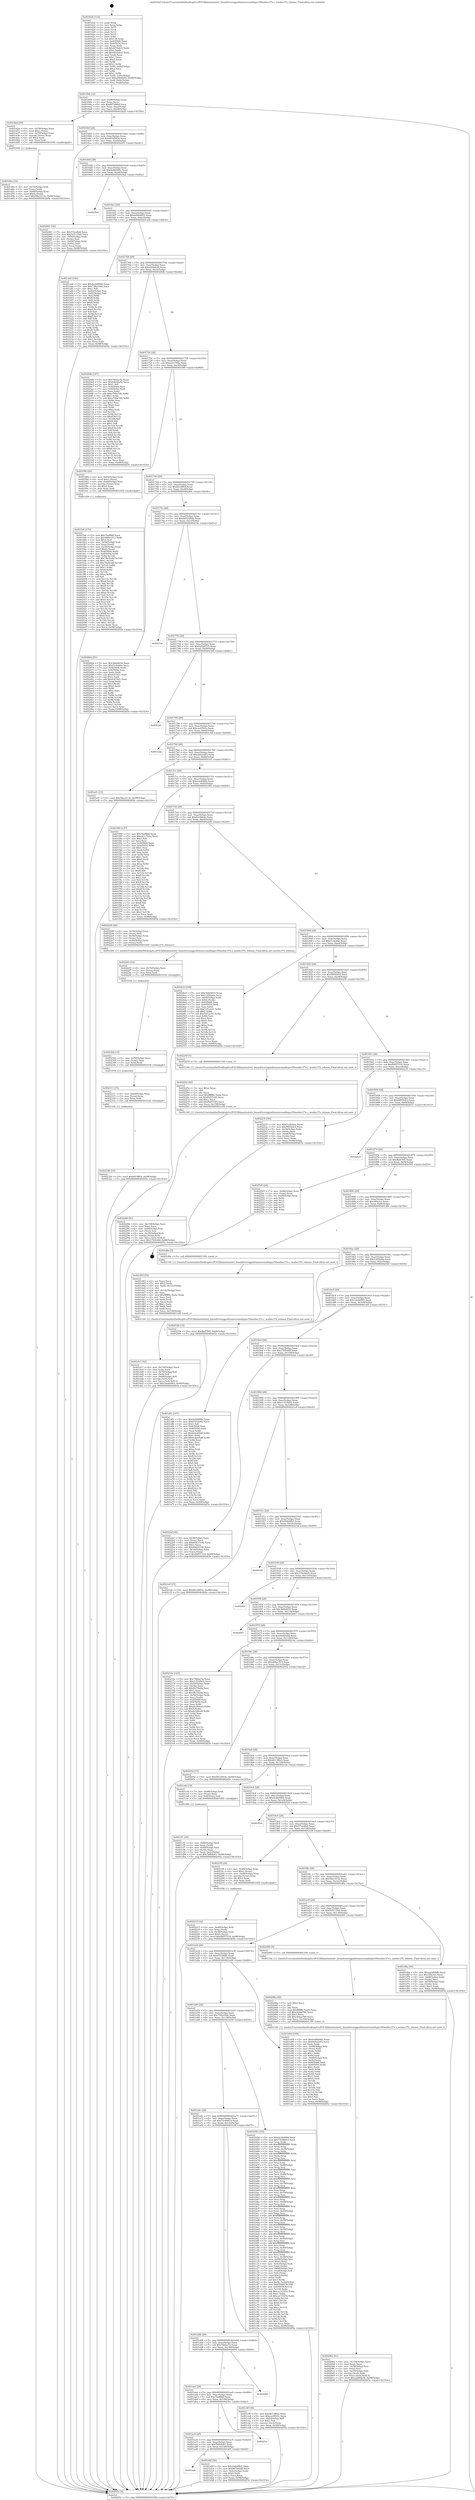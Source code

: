 digraph "0x401620" {
  label = "0x401620 (/mnt/c/Users/mathe/Desktop/tcc/POCII/binaries/extr_linuxdriversgpudrmnouveaudispnv50wndwc37e.c_wndwc37e_release_Final-ollvm.out::main(0))"
  labelloc = "t"
  node[shape=record]

  Entry [label="",width=0.3,height=0.3,shape=circle,fillcolor=black,style=filled]
  "0x401694" [label="{
     0x401694 [32]\l
     | [instrs]\l
     &nbsp;&nbsp;0x401694 \<+6\>: mov -0x98(%rbp),%eax\l
     &nbsp;&nbsp;0x40169a \<+2\>: mov %eax,%ecx\l
     &nbsp;&nbsp;0x40169c \<+6\>: sub $0x867e6ddf,%ecx\l
     &nbsp;&nbsp;0x4016a2 \<+6\>: mov %eax,-0xac(%rbp)\l
     &nbsp;&nbsp;0x4016a8 \<+6\>: mov %ecx,-0xb0(%rbp)\l
     &nbsp;&nbsp;0x4016ae \<+6\>: je 0000000000401d2d \<main+0x70d\>\l
  }"]
  "0x401d2d" [label="{
     0x401d2d [29]\l
     | [instrs]\l
     &nbsp;&nbsp;0x401d2d \<+4\>: mov -0x78(%rbp),%rax\l
     &nbsp;&nbsp;0x401d31 \<+6\>: movl $0x1,(%rax)\l
     &nbsp;&nbsp;0x401d37 \<+4\>: mov -0x78(%rbp),%rax\l
     &nbsp;&nbsp;0x401d3b \<+3\>: movslq (%rax),%rax\l
     &nbsp;&nbsp;0x401d3e \<+4\>: shl $0x2,%rax\l
     &nbsp;&nbsp;0x401d42 \<+3\>: mov %rax,%rdi\l
     &nbsp;&nbsp;0x401d45 \<+5\>: call 0000000000401050 \<malloc@plt\>\l
     | [calls]\l
     &nbsp;&nbsp;0x401050 \{1\} (unknown)\l
  }"]
  "0x4016b4" [label="{
     0x4016b4 [28]\l
     | [instrs]\l
     &nbsp;&nbsp;0x4016b4 \<+5\>: jmp 00000000004016b9 \<main+0x99\>\l
     &nbsp;&nbsp;0x4016b9 \<+6\>: mov -0xac(%rbp),%eax\l
     &nbsp;&nbsp;0x4016bf \<+5\>: sub $0x901d593e,%eax\l
     &nbsp;&nbsp;0x4016c4 \<+6\>: mov %eax,-0xb4(%rbp)\l
     &nbsp;&nbsp;0x4016ca \<+6\>: je 0000000000402061 \<main+0xa41\>\l
  }"]
  Exit [label="",width=0.3,height=0.3,shape=circle,fillcolor=black,style=filled,peripheries=2]
  "0x402061" [label="{
     0x402061 [36]\l
     | [instrs]\l
     &nbsp;&nbsp;0x402061 \<+5\>: mov $0x57eedfe6,%eax\l
     &nbsp;&nbsp;0x402066 \<+5\>: mov $0x5a5115eb,%ecx\l
     &nbsp;&nbsp;0x40206b \<+4\>: mov -0x50(%rbp),%rdx\l
     &nbsp;&nbsp;0x40206f \<+2\>: mov (%rdx),%esi\l
     &nbsp;&nbsp;0x402071 \<+4\>: mov -0x60(%rbp),%rdx\l
     &nbsp;&nbsp;0x402075 \<+2\>: cmp (%rdx),%esi\l
     &nbsp;&nbsp;0x402077 \<+3\>: cmovl %ecx,%eax\l
     &nbsp;&nbsp;0x40207a \<+6\>: mov %eax,-0x98(%rbp)\l
     &nbsp;&nbsp;0x402080 \<+5\>: jmp 000000000040265e \<main+0x103e\>\l
  }"]
  "0x4016d0" [label="{
     0x4016d0 [28]\l
     | [instrs]\l
     &nbsp;&nbsp;0x4016d0 \<+5\>: jmp 00000000004016d5 \<main+0xb5\>\l
     &nbsp;&nbsp;0x4016d5 \<+6\>: mov -0xac(%rbp),%eax\l
     &nbsp;&nbsp;0x4016db \<+5\>: sub $0x9e90098e,%eax\l
     &nbsp;&nbsp;0x4016e0 \<+6\>: mov %eax,-0xb8(%rbp)\l
     &nbsp;&nbsp;0x4016e6 \<+6\>: je 00000000004025a2 \<main+0xf82\>\l
  }"]
  "0x402320" [label="{
     0x402320 [15]\l
     | [instrs]\l
     &nbsp;&nbsp;0x402320 \<+10\>: movl $0xb018ffc6,-0x98(%rbp)\l
     &nbsp;&nbsp;0x40232a \<+5\>: jmp 000000000040265e \<main+0x103e\>\l
  }"]
  "0x4025a2" [label="{
     0x4025a2\l
  }", style=dashed]
  "0x4016ec" [label="{
     0x4016ec [28]\l
     | [instrs]\l
     &nbsp;&nbsp;0x4016ec \<+5\>: jmp 00000000004016f1 \<main+0xd1\>\l
     &nbsp;&nbsp;0x4016f1 \<+6\>: mov -0xac(%rbp),%eax\l
     &nbsp;&nbsp;0x4016f7 \<+5\>: sub $0xa0964855,%eax\l
     &nbsp;&nbsp;0x4016fc \<+6\>: mov %eax,-0xbc(%rbp)\l
     &nbsp;&nbsp;0x401702 \<+6\>: je 0000000000401ae6 \<main+0x4c6\>\l
  }"]
  "0x402311" [label="{
     0x402311 [15]\l
     | [instrs]\l
     &nbsp;&nbsp;0x402311 \<+4\>: mov -0x40(%rbp),%rax\l
     &nbsp;&nbsp;0x402315 \<+3\>: mov (%rax),%rax\l
     &nbsp;&nbsp;0x402318 \<+3\>: mov %rax,%rdi\l
     &nbsp;&nbsp;0x40231b \<+5\>: call 0000000000401030 \<free@plt\>\l
     | [calls]\l
     &nbsp;&nbsp;0x401030 \{1\} (unknown)\l
  }"]
  "0x401ae6" [label="{
     0x401ae6 [106]\l
     | [instrs]\l
     &nbsp;&nbsp;0x401ae6 \<+5\>: mov $0x4e2b9066,%eax\l
     &nbsp;&nbsp;0x401aeb \<+5\>: mov $0x739a1946,%ecx\l
     &nbsp;&nbsp;0x401af0 \<+2\>: mov $0x1,%dl\l
     &nbsp;&nbsp;0x401af2 \<+7\>: mov -0x92(%rbp),%sil\l
     &nbsp;&nbsp;0x401af9 \<+7\>: mov -0x91(%rbp),%dil\l
     &nbsp;&nbsp;0x401b00 \<+3\>: mov %sil,%r8b\l
     &nbsp;&nbsp;0x401b03 \<+4\>: xor $0xff,%r8b\l
     &nbsp;&nbsp;0x401b07 \<+3\>: mov %dil,%r9b\l
     &nbsp;&nbsp;0x401b0a \<+4\>: xor $0xff,%r9b\l
     &nbsp;&nbsp;0x401b0e \<+3\>: xor $0x1,%dl\l
     &nbsp;&nbsp;0x401b11 \<+3\>: mov %r8b,%r10b\l
     &nbsp;&nbsp;0x401b14 \<+4\>: and $0xff,%r10b\l
     &nbsp;&nbsp;0x401b18 \<+3\>: and %dl,%sil\l
     &nbsp;&nbsp;0x401b1b \<+3\>: mov %r9b,%r11b\l
     &nbsp;&nbsp;0x401b1e \<+4\>: and $0xff,%r11b\l
     &nbsp;&nbsp;0x401b22 \<+3\>: and %dl,%dil\l
     &nbsp;&nbsp;0x401b25 \<+3\>: or %sil,%r10b\l
     &nbsp;&nbsp;0x401b28 \<+3\>: or %dil,%r11b\l
     &nbsp;&nbsp;0x401b2b \<+3\>: xor %r11b,%r10b\l
     &nbsp;&nbsp;0x401b2e \<+3\>: or %r9b,%r8b\l
     &nbsp;&nbsp;0x401b31 \<+4\>: xor $0xff,%r8b\l
     &nbsp;&nbsp;0x401b35 \<+3\>: or $0x1,%dl\l
     &nbsp;&nbsp;0x401b38 \<+3\>: and %dl,%r8b\l
     &nbsp;&nbsp;0x401b3b \<+3\>: or %r8b,%r10b\l
     &nbsp;&nbsp;0x401b3e \<+4\>: test $0x1,%r10b\l
     &nbsp;&nbsp;0x401b42 \<+3\>: cmovne %ecx,%eax\l
     &nbsp;&nbsp;0x401b45 \<+6\>: mov %eax,-0x98(%rbp)\l
     &nbsp;&nbsp;0x401b4b \<+5\>: jmp 000000000040265e \<main+0x103e\>\l
  }"]
  "0x401708" [label="{
     0x401708 [28]\l
     | [instrs]\l
     &nbsp;&nbsp;0x401708 \<+5\>: jmp 000000000040170d \<main+0xed\>\l
     &nbsp;&nbsp;0x40170d \<+6\>: mov -0xac(%rbp),%eax\l
     &nbsp;&nbsp;0x401713 \<+5\>: sub $0xa2f46b38,%eax\l
     &nbsp;&nbsp;0x401718 \<+6\>: mov %eax,-0xc0(%rbp)\l
     &nbsp;&nbsp;0x40171e \<+6\>: je 00000000004020db \<main+0xabb\>\l
  }"]
  "0x40265e" [label="{
     0x40265e [5]\l
     | [instrs]\l
     &nbsp;&nbsp;0x40265e \<+5\>: jmp 0000000000401694 \<main+0x74\>\l
  }"]
  "0x401620" [label="{
     0x401620 [116]\l
     | [instrs]\l
     &nbsp;&nbsp;0x401620 \<+1\>: push %rbp\l
     &nbsp;&nbsp;0x401621 \<+3\>: mov %rsp,%rbp\l
     &nbsp;&nbsp;0x401624 \<+2\>: push %r15\l
     &nbsp;&nbsp;0x401626 \<+2\>: push %r14\l
     &nbsp;&nbsp;0x401628 \<+2\>: push %r13\l
     &nbsp;&nbsp;0x40162a \<+2\>: push %r12\l
     &nbsp;&nbsp;0x40162c \<+1\>: push %rbx\l
     &nbsp;&nbsp;0x40162d \<+7\>: sub $0x138,%rsp\l
     &nbsp;&nbsp;0x401634 \<+7\>: mov 0x405068,%eax\l
     &nbsp;&nbsp;0x40163b \<+7\>: mov 0x405054,%ecx\l
     &nbsp;&nbsp;0x401642 \<+2\>: mov %eax,%edx\l
     &nbsp;&nbsp;0x401644 \<+6\>: sub $0x4f35efc5,%edx\l
     &nbsp;&nbsp;0x40164a \<+3\>: sub $0x1,%edx\l
     &nbsp;&nbsp;0x40164d \<+6\>: add $0x4f35efc5,%edx\l
     &nbsp;&nbsp;0x401653 \<+3\>: imul %edx,%eax\l
     &nbsp;&nbsp;0x401656 \<+3\>: and $0x1,%eax\l
     &nbsp;&nbsp;0x401659 \<+3\>: cmp $0x0,%eax\l
     &nbsp;&nbsp;0x40165c \<+4\>: sete %r8b\l
     &nbsp;&nbsp;0x401660 \<+4\>: and $0x1,%r8b\l
     &nbsp;&nbsp;0x401664 \<+7\>: mov %r8b,-0x92(%rbp)\l
     &nbsp;&nbsp;0x40166b \<+3\>: cmp $0xa,%ecx\l
     &nbsp;&nbsp;0x40166e \<+4\>: setl %r8b\l
     &nbsp;&nbsp;0x401672 \<+4\>: and $0x1,%r8b\l
     &nbsp;&nbsp;0x401676 \<+7\>: mov %r8b,-0x91(%rbp)\l
     &nbsp;&nbsp;0x40167d \<+10\>: movl $0xa0964855,-0x98(%rbp)\l
     &nbsp;&nbsp;0x401687 \<+6\>: mov %edi,-0x9c(%rbp)\l
     &nbsp;&nbsp;0x40168d \<+7\>: mov %rsi,-0xa8(%rbp)\l
  }"]
  "0x402302" [label="{
     0x402302 [15]\l
     | [instrs]\l
     &nbsp;&nbsp;0x402302 \<+4\>: mov -0x58(%rbp),%rax\l
     &nbsp;&nbsp;0x402306 \<+3\>: mov (%rax),%rax\l
     &nbsp;&nbsp;0x402309 \<+3\>: mov %rax,%rdi\l
     &nbsp;&nbsp;0x40230c \<+5\>: call 0000000000401030 \<free@plt\>\l
     | [calls]\l
     &nbsp;&nbsp;0x401030 \{1\} (unknown)\l
  }"]
  "0x4020db" [label="{
     0x4020db [147]\l
     | [instrs]\l
     &nbsp;&nbsp;0x4020db \<+5\>: mov $0x74bfac7a,%eax\l
     &nbsp;&nbsp;0x4020e0 \<+5\>: mov $0x44d2fa42,%ecx\l
     &nbsp;&nbsp;0x4020e5 \<+2\>: mov $0x1,%dl\l
     &nbsp;&nbsp;0x4020e7 \<+7\>: mov 0x405068,%esi\l
     &nbsp;&nbsp;0x4020ee \<+7\>: mov 0x405054,%edi\l
     &nbsp;&nbsp;0x4020f5 \<+3\>: mov %esi,%r8d\l
     &nbsp;&nbsp;0x4020f8 \<+7\>: add $0xe790a7db,%r8d\l
     &nbsp;&nbsp;0x4020ff \<+4\>: sub $0x1,%r8d\l
     &nbsp;&nbsp;0x402103 \<+7\>: sub $0xe790a7db,%r8d\l
     &nbsp;&nbsp;0x40210a \<+4\>: imul %r8d,%esi\l
     &nbsp;&nbsp;0x40210e \<+3\>: and $0x1,%esi\l
     &nbsp;&nbsp;0x402111 \<+3\>: cmp $0x0,%esi\l
     &nbsp;&nbsp;0x402114 \<+4\>: sete %r9b\l
     &nbsp;&nbsp;0x402118 \<+3\>: cmp $0xa,%edi\l
     &nbsp;&nbsp;0x40211b \<+4\>: setl %r10b\l
     &nbsp;&nbsp;0x40211f \<+3\>: mov %r9b,%r11b\l
     &nbsp;&nbsp;0x402122 \<+4\>: xor $0xff,%r11b\l
     &nbsp;&nbsp;0x402126 \<+3\>: mov %r10b,%bl\l
     &nbsp;&nbsp;0x402129 \<+3\>: xor $0xff,%bl\l
     &nbsp;&nbsp;0x40212c \<+3\>: xor $0x1,%dl\l
     &nbsp;&nbsp;0x40212f \<+3\>: mov %r11b,%r14b\l
     &nbsp;&nbsp;0x402132 \<+4\>: and $0xff,%r14b\l
     &nbsp;&nbsp;0x402136 \<+3\>: and %dl,%r9b\l
     &nbsp;&nbsp;0x402139 \<+3\>: mov %bl,%r15b\l
     &nbsp;&nbsp;0x40213c \<+4\>: and $0xff,%r15b\l
     &nbsp;&nbsp;0x402140 \<+3\>: and %dl,%r10b\l
     &nbsp;&nbsp;0x402143 \<+3\>: or %r9b,%r14b\l
     &nbsp;&nbsp;0x402146 \<+3\>: or %r10b,%r15b\l
     &nbsp;&nbsp;0x402149 \<+3\>: xor %r15b,%r14b\l
     &nbsp;&nbsp;0x40214c \<+3\>: or %bl,%r11b\l
     &nbsp;&nbsp;0x40214f \<+4\>: xor $0xff,%r11b\l
     &nbsp;&nbsp;0x402153 \<+3\>: or $0x1,%dl\l
     &nbsp;&nbsp;0x402156 \<+3\>: and %dl,%r11b\l
     &nbsp;&nbsp;0x402159 \<+3\>: or %r11b,%r14b\l
     &nbsp;&nbsp;0x40215c \<+4\>: test $0x1,%r14b\l
     &nbsp;&nbsp;0x402160 \<+3\>: cmovne %ecx,%eax\l
     &nbsp;&nbsp;0x402163 \<+6\>: mov %eax,-0x98(%rbp)\l
     &nbsp;&nbsp;0x402169 \<+5\>: jmp 000000000040265e \<main+0x103e\>\l
  }"]
  "0x401724" [label="{
     0x401724 [28]\l
     | [instrs]\l
     &nbsp;&nbsp;0x401724 \<+5\>: jmp 0000000000401729 \<main+0x109\>\l
     &nbsp;&nbsp;0x401729 \<+6\>: mov -0xac(%rbp),%eax\l
     &nbsp;&nbsp;0x40172f \<+5\>: sub $0xad1c74da,%eax\l
     &nbsp;&nbsp;0x401734 \<+6\>: mov %eax,-0xc4(%rbp)\l
     &nbsp;&nbsp;0x40173a \<+6\>: je 0000000000401f89 \<main+0x969\>\l
  }"]
  "0x4022f3" [label="{
     0x4022f3 [15]\l
     | [instrs]\l
     &nbsp;&nbsp;0x4022f3 \<+4\>: mov -0x70(%rbp),%rax\l
     &nbsp;&nbsp;0x4022f7 \<+3\>: mov (%rax),%rax\l
     &nbsp;&nbsp;0x4022fa \<+3\>: mov %rax,%rdi\l
     &nbsp;&nbsp;0x4022fd \<+5\>: call 0000000000401030 \<free@plt\>\l
     | [calls]\l
     &nbsp;&nbsp;0x401030 \{1\} (unknown)\l
  }"]
  "0x401f89" [label="{
     0x401f89 [29]\l
     | [instrs]\l
     &nbsp;&nbsp;0x401f89 \<+4\>: mov -0x60(%rbp),%rax\l
     &nbsp;&nbsp;0x401f8d \<+6\>: movl $0x1,(%rax)\l
     &nbsp;&nbsp;0x401f93 \<+4\>: mov -0x60(%rbp),%rax\l
     &nbsp;&nbsp;0x401f97 \<+3\>: movslq (%rax),%rax\l
     &nbsp;&nbsp;0x401f9a \<+4\>: shl $0x2,%rax\l
     &nbsp;&nbsp;0x401f9e \<+3\>: mov %rax,%rdi\l
     &nbsp;&nbsp;0x401fa1 \<+5\>: call 0000000000401050 \<malloc@plt\>\l
     | [calls]\l
     &nbsp;&nbsp;0x401050 \{1\} (unknown)\l
  }"]
  "0x401740" [label="{
     0x401740 [28]\l
     | [instrs]\l
     &nbsp;&nbsp;0x401740 \<+5\>: jmp 0000000000401745 \<main+0x125\>\l
     &nbsp;&nbsp;0x401745 \<+6\>: mov -0xac(%rbp),%eax\l
     &nbsp;&nbsp;0x40174b \<+5\>: sub $0xb018ffc6,%eax\l
     &nbsp;&nbsp;0x401750 \<+6\>: mov %eax,-0xc8(%rbp)\l
     &nbsp;&nbsp;0x401756 \<+6\>: je 000000000040246e \<main+0xe4e\>\l
  }"]
  "0x402286" [label="{
     0x402286 [41]\l
     | [instrs]\l
     &nbsp;&nbsp;0x402286 \<+6\>: mov -0x158(%rbp),%ecx\l
     &nbsp;&nbsp;0x40228c \<+3\>: imul %eax,%ecx\l
     &nbsp;&nbsp;0x40228f \<+4\>: mov -0x40(%rbp),%rsi\l
     &nbsp;&nbsp;0x402293 \<+3\>: mov (%rsi),%rsi\l
     &nbsp;&nbsp;0x402296 \<+4\>: mov -0x38(%rbp),%rdi\l
     &nbsp;&nbsp;0x40229a \<+3\>: movslq (%rdi),%rdi\l
     &nbsp;&nbsp;0x40229d \<+3\>: mov %ecx,(%rsi,%rdi,4)\l
     &nbsp;&nbsp;0x4022a0 \<+10\>: movl $0x1765c68f,-0x98(%rbp)\l
     &nbsp;&nbsp;0x4022aa \<+5\>: jmp 000000000040265e \<main+0x103e\>\l
  }"]
  "0x40246e" [label="{
     0x40246e [91]\l
     | [instrs]\l
     &nbsp;&nbsp;0x40246e \<+5\>: mov $0x3b664f16,%eax\l
     &nbsp;&nbsp;0x402473 \<+5\>: mov $0xf1c4abbe,%ecx\l
     &nbsp;&nbsp;0x402478 \<+7\>: mov 0x405068,%edx\l
     &nbsp;&nbsp;0x40247f \<+7\>: mov 0x405054,%esi\l
     &nbsp;&nbsp;0x402486 \<+2\>: mov %edx,%edi\l
     &nbsp;&nbsp;0x402488 \<+6\>: sub $0xfc47421,%edi\l
     &nbsp;&nbsp;0x40248e \<+3\>: sub $0x1,%edi\l
     &nbsp;&nbsp;0x402491 \<+6\>: add $0xfc47421,%edi\l
     &nbsp;&nbsp;0x402497 \<+3\>: imul %edi,%edx\l
     &nbsp;&nbsp;0x40249a \<+3\>: and $0x1,%edx\l
     &nbsp;&nbsp;0x40249d \<+3\>: cmp $0x0,%edx\l
     &nbsp;&nbsp;0x4024a0 \<+4\>: sete %r8b\l
     &nbsp;&nbsp;0x4024a4 \<+3\>: cmp $0xa,%esi\l
     &nbsp;&nbsp;0x4024a7 \<+4\>: setl %r9b\l
     &nbsp;&nbsp;0x4024ab \<+3\>: mov %r8b,%r10b\l
     &nbsp;&nbsp;0x4024ae \<+3\>: and %r9b,%r10b\l
     &nbsp;&nbsp;0x4024b1 \<+3\>: xor %r9b,%r8b\l
     &nbsp;&nbsp;0x4024b4 \<+3\>: or %r8b,%r10b\l
     &nbsp;&nbsp;0x4024b7 \<+4\>: test $0x1,%r10b\l
     &nbsp;&nbsp;0x4024bb \<+3\>: cmovne %ecx,%eax\l
     &nbsp;&nbsp;0x4024be \<+6\>: mov %eax,-0x98(%rbp)\l
     &nbsp;&nbsp;0x4024c4 \<+5\>: jmp 000000000040265e \<main+0x103e\>\l
  }"]
  "0x40175c" [label="{
     0x40175c [28]\l
     | [instrs]\l
     &nbsp;&nbsp;0x40175c \<+5\>: jmp 0000000000401761 \<main+0x141\>\l
     &nbsp;&nbsp;0x401761 \<+6\>: mov -0xac(%rbp),%eax\l
     &nbsp;&nbsp;0x401767 \<+5\>: sub $0xb852280b,%eax\l
     &nbsp;&nbsp;0x40176c \<+6\>: mov %eax,-0xcc(%rbp)\l
     &nbsp;&nbsp;0x401772 \<+6\>: je 000000000040233e \<main+0xd1e\>\l
  }"]
  "0x40225e" [label="{
     0x40225e [40]\l
     | [instrs]\l
     &nbsp;&nbsp;0x40225e \<+5\>: mov $0x2,%ecx\l
     &nbsp;&nbsp;0x402263 \<+1\>: cltd\l
     &nbsp;&nbsp;0x402264 \<+2\>: idiv %ecx\l
     &nbsp;&nbsp;0x402266 \<+6\>: imul $0xfffffffe,%edx,%ecx\l
     &nbsp;&nbsp;0x40226c \<+6\>: sub $0xf6257c85,%ecx\l
     &nbsp;&nbsp;0x402272 \<+3\>: add $0x1,%ecx\l
     &nbsp;&nbsp;0x402275 \<+6\>: add $0xf6257c85,%ecx\l
     &nbsp;&nbsp;0x40227b \<+6\>: mov %ecx,-0x158(%rbp)\l
     &nbsp;&nbsp;0x402281 \<+5\>: call 0000000000401160 \<next_i\>\l
     | [calls]\l
     &nbsp;&nbsp;0x401160 \{1\} (/mnt/c/Users/mathe/Desktop/tcc/POCII/binaries/extr_linuxdriversgpudrmnouveaudispnv50wndwc37e.c_wndwc37e_release_Final-ollvm.out::next_i)\l
  }"]
  "0x40233e" [label="{
     0x40233e\l
  }", style=dashed]
  "0x401778" [label="{
     0x401778 [28]\l
     | [instrs]\l
     &nbsp;&nbsp;0x401778 \<+5\>: jmp 000000000040177d \<main+0x15d\>\l
     &nbsp;&nbsp;0x40177d \<+6\>: mov -0xac(%rbp),%eax\l
     &nbsp;&nbsp;0x401783 \<+5\>: sub $0xba528335,%eax\l
     &nbsp;&nbsp;0x401788 \<+6\>: mov %eax,-0xd0(%rbp)\l
     &nbsp;&nbsp;0x40178e \<+6\>: je 00000000004023d1 \<main+0xdb1\>\l
  }"]
  "0x402215" [label="{
     0x402215 [32]\l
     | [instrs]\l
     &nbsp;&nbsp;0x402215 \<+4\>: mov -0x40(%rbp),%rdi\l
     &nbsp;&nbsp;0x402219 \<+3\>: mov %rax,(%rdi)\l
     &nbsp;&nbsp;0x40221c \<+4\>: mov -0x38(%rbp),%rax\l
     &nbsp;&nbsp;0x402220 \<+6\>: movl $0x0,(%rax)\l
     &nbsp;&nbsp;0x402226 \<+10\>: movl $0xfb857314,-0x98(%rbp)\l
     &nbsp;&nbsp;0x402230 \<+5\>: jmp 000000000040265e \<main+0x103e\>\l
  }"]
  "0x4023d1" [label="{
     0x4023d1\l
  }", style=dashed]
  "0x401794" [label="{
     0x401794 [28]\l
     | [instrs]\l
     &nbsp;&nbsp;0x401794 \<+5\>: jmp 0000000000401799 \<main+0x179\>\l
     &nbsp;&nbsp;0x401799 \<+6\>: mov -0xac(%rbp),%eax\l
     &nbsp;&nbsp;0x40179f \<+5\>: sub $0xcec0593c,%eax\l
     &nbsp;&nbsp;0x4017a4 \<+6\>: mov %eax,-0xd4(%rbp)\l
     &nbsp;&nbsp;0x4017aa \<+6\>: je 0000000000401cbd \<main+0x69d\>\l
  }"]
  "0x4020b2" [label="{
     0x4020b2 [41]\l
     | [instrs]\l
     &nbsp;&nbsp;0x4020b2 \<+6\>: mov -0x154(%rbp),%ecx\l
     &nbsp;&nbsp;0x4020b8 \<+3\>: imul %eax,%ecx\l
     &nbsp;&nbsp;0x4020bb \<+4\>: mov -0x58(%rbp),%rsi\l
     &nbsp;&nbsp;0x4020bf \<+3\>: mov (%rsi),%rsi\l
     &nbsp;&nbsp;0x4020c2 \<+4\>: mov -0x50(%rbp),%rdi\l
     &nbsp;&nbsp;0x4020c6 \<+3\>: movslq (%rdi),%rdi\l
     &nbsp;&nbsp;0x4020c9 \<+3\>: mov %ecx,(%rsi,%rdi,4)\l
     &nbsp;&nbsp;0x4020cc \<+10\>: movl $0xa2f46b38,-0x98(%rbp)\l
     &nbsp;&nbsp;0x4020d6 \<+5\>: jmp 000000000040265e \<main+0x103e\>\l
  }"]
  "0x401cbd" [label="{
     0x401cbd\l
  }", style=dashed]
  "0x4017b0" [label="{
     0x4017b0 [28]\l
     | [instrs]\l
     &nbsp;&nbsp;0x4017b0 \<+5\>: jmp 00000000004017b5 \<main+0x195\>\l
     &nbsp;&nbsp;0x4017b5 \<+6\>: mov -0xac(%rbp),%eax\l
     &nbsp;&nbsp;0x4017bb \<+5\>: sub $0xd2fa2293,%eax\l
     &nbsp;&nbsp;0x4017c0 \<+6\>: mov %eax,-0xd8(%rbp)\l
     &nbsp;&nbsp;0x4017c6 \<+6\>: je 0000000000401ef1 \<main+0x8d1\>\l
  }"]
  "0x40208a" [label="{
     0x40208a [40]\l
     | [instrs]\l
     &nbsp;&nbsp;0x40208a \<+5\>: mov $0x2,%ecx\l
     &nbsp;&nbsp;0x40208f \<+1\>: cltd\l
     &nbsp;&nbsp;0x402090 \<+2\>: idiv %ecx\l
     &nbsp;&nbsp;0x402092 \<+6\>: imul $0xfffffffe,%edx,%ecx\l
     &nbsp;&nbsp;0x402098 \<+6\>: sub $0xcb9aa789,%ecx\l
     &nbsp;&nbsp;0x40209e \<+3\>: add $0x1,%ecx\l
     &nbsp;&nbsp;0x4020a1 \<+6\>: add $0xcb9aa789,%ecx\l
     &nbsp;&nbsp;0x4020a7 \<+6\>: mov %ecx,-0x154(%rbp)\l
     &nbsp;&nbsp;0x4020ad \<+5\>: call 0000000000401160 \<next_i\>\l
     | [calls]\l
     &nbsp;&nbsp;0x401160 \{1\} (/mnt/c/Users/mathe/Desktop/tcc/POCII/binaries/extr_linuxdriversgpudrmnouveaudispnv50wndwc37e.c_wndwc37e_release_Final-ollvm.out::next_i)\l
  }"]
  "0x401ef1" [label="{
     0x401ef1 [15]\l
     | [instrs]\l
     &nbsp;&nbsp;0x401ef1 \<+10\>: movl $0x58a1413e,-0x98(%rbp)\l
     &nbsp;&nbsp;0x401efb \<+5\>: jmp 000000000040265e \<main+0x103e\>\l
  }"]
  "0x4017cc" [label="{
     0x4017cc [28]\l
     | [instrs]\l
     &nbsp;&nbsp;0x4017cc \<+5\>: jmp 00000000004017d1 \<main+0x1b1\>\l
     &nbsp;&nbsp;0x4017d1 \<+6\>: mov -0xac(%rbp),%eax\l
     &nbsp;&nbsp;0x4017d7 \<+5\>: sub $0xeaed08db,%eax\l
     &nbsp;&nbsp;0x4017dc \<+6\>: mov %eax,-0xdc(%rbp)\l
     &nbsp;&nbsp;0x4017e2 \<+6\>: je 0000000000401f00 \<main+0x8e0\>\l
  }"]
  "0x401fa6" [label="{
     0x401fa6 [172]\l
     | [instrs]\l
     &nbsp;&nbsp;0x401fa6 \<+5\>: mov $0x7beff8bf,%ecx\l
     &nbsp;&nbsp;0x401fab \<+5\>: mov $0x460ec513,%edx\l
     &nbsp;&nbsp;0x401fb0 \<+3\>: mov $0x1,%sil\l
     &nbsp;&nbsp;0x401fb3 \<+4\>: mov -0x58(%rbp),%rdi\l
     &nbsp;&nbsp;0x401fb7 \<+3\>: mov %rax,(%rdi)\l
     &nbsp;&nbsp;0x401fba \<+4\>: mov -0x50(%rbp),%rax\l
     &nbsp;&nbsp;0x401fbe \<+6\>: movl $0x0,(%rax)\l
     &nbsp;&nbsp;0x401fc4 \<+8\>: mov 0x405068,%r8d\l
     &nbsp;&nbsp;0x401fcc \<+8\>: mov 0x405054,%r9d\l
     &nbsp;&nbsp;0x401fd4 \<+3\>: mov %r8d,%r10d\l
     &nbsp;&nbsp;0x401fd7 \<+7\>: add $0x78e5eebf,%r10d\l
     &nbsp;&nbsp;0x401fde \<+4\>: sub $0x1,%r10d\l
     &nbsp;&nbsp;0x401fe2 \<+7\>: sub $0x78e5eebf,%r10d\l
     &nbsp;&nbsp;0x401fe9 \<+4\>: imul %r10d,%r8d\l
     &nbsp;&nbsp;0x401fed \<+4\>: and $0x1,%r8d\l
     &nbsp;&nbsp;0x401ff1 \<+4\>: cmp $0x0,%r8d\l
     &nbsp;&nbsp;0x401ff5 \<+4\>: sete %r11b\l
     &nbsp;&nbsp;0x401ff9 \<+4\>: cmp $0xa,%r9d\l
     &nbsp;&nbsp;0x401ffd \<+3\>: setl %bl\l
     &nbsp;&nbsp;0x402000 \<+3\>: mov %r11b,%r14b\l
     &nbsp;&nbsp;0x402003 \<+4\>: xor $0xff,%r14b\l
     &nbsp;&nbsp;0x402007 \<+3\>: mov %bl,%r15b\l
     &nbsp;&nbsp;0x40200a \<+4\>: xor $0xff,%r15b\l
     &nbsp;&nbsp;0x40200e \<+4\>: xor $0x0,%sil\l
     &nbsp;&nbsp;0x402012 \<+3\>: mov %r14b,%r12b\l
     &nbsp;&nbsp;0x402015 \<+4\>: and $0x0,%r12b\l
     &nbsp;&nbsp;0x402019 \<+3\>: and %sil,%r11b\l
     &nbsp;&nbsp;0x40201c \<+3\>: mov %r15b,%r13b\l
     &nbsp;&nbsp;0x40201f \<+4\>: and $0x0,%r13b\l
     &nbsp;&nbsp;0x402023 \<+3\>: and %sil,%bl\l
     &nbsp;&nbsp;0x402026 \<+3\>: or %r11b,%r12b\l
     &nbsp;&nbsp;0x402029 \<+3\>: or %bl,%r13b\l
     &nbsp;&nbsp;0x40202c \<+3\>: xor %r13b,%r12b\l
     &nbsp;&nbsp;0x40202f \<+3\>: or %r15b,%r14b\l
     &nbsp;&nbsp;0x402032 \<+4\>: xor $0xff,%r14b\l
     &nbsp;&nbsp;0x402036 \<+4\>: or $0x0,%sil\l
     &nbsp;&nbsp;0x40203a \<+3\>: and %sil,%r14b\l
     &nbsp;&nbsp;0x40203d \<+3\>: or %r14b,%r12b\l
     &nbsp;&nbsp;0x402040 \<+4\>: test $0x1,%r12b\l
     &nbsp;&nbsp;0x402044 \<+3\>: cmovne %edx,%ecx\l
     &nbsp;&nbsp;0x402047 \<+6\>: mov %ecx,-0x98(%rbp)\l
     &nbsp;&nbsp;0x40204d \<+5\>: jmp 000000000040265e \<main+0x103e\>\l
  }"]
  "0x401f00" [label="{
     0x401f00 [137]\l
     | [instrs]\l
     &nbsp;&nbsp;0x401f00 \<+5\>: mov $0x7beff8bf,%eax\l
     &nbsp;&nbsp;0x401f05 \<+5\>: mov $0xad1c74da,%ecx\l
     &nbsp;&nbsp;0x401f0a \<+2\>: mov $0x1,%dl\l
     &nbsp;&nbsp;0x401f0c \<+2\>: xor %esi,%esi\l
     &nbsp;&nbsp;0x401f0e \<+7\>: mov 0x405068,%edi\l
     &nbsp;&nbsp;0x401f15 \<+8\>: mov 0x405054,%r8d\l
     &nbsp;&nbsp;0x401f1d \<+3\>: sub $0x1,%esi\l
     &nbsp;&nbsp;0x401f20 \<+3\>: mov %edi,%r9d\l
     &nbsp;&nbsp;0x401f23 \<+3\>: add %esi,%r9d\l
     &nbsp;&nbsp;0x401f26 \<+4\>: imul %r9d,%edi\l
     &nbsp;&nbsp;0x401f2a \<+3\>: and $0x1,%edi\l
     &nbsp;&nbsp;0x401f2d \<+3\>: cmp $0x0,%edi\l
     &nbsp;&nbsp;0x401f30 \<+4\>: sete %r10b\l
     &nbsp;&nbsp;0x401f34 \<+4\>: cmp $0xa,%r8d\l
     &nbsp;&nbsp;0x401f38 \<+4\>: setl %r11b\l
     &nbsp;&nbsp;0x401f3c \<+3\>: mov %r10b,%bl\l
     &nbsp;&nbsp;0x401f3f \<+3\>: xor $0xff,%bl\l
     &nbsp;&nbsp;0x401f42 \<+3\>: mov %r11b,%r14b\l
     &nbsp;&nbsp;0x401f45 \<+4\>: xor $0xff,%r14b\l
     &nbsp;&nbsp;0x401f49 \<+3\>: xor $0x1,%dl\l
     &nbsp;&nbsp;0x401f4c \<+3\>: mov %bl,%r15b\l
     &nbsp;&nbsp;0x401f4f \<+4\>: and $0xff,%r15b\l
     &nbsp;&nbsp;0x401f53 \<+3\>: and %dl,%r10b\l
     &nbsp;&nbsp;0x401f56 \<+3\>: mov %r14b,%r12b\l
     &nbsp;&nbsp;0x401f59 \<+4\>: and $0xff,%r12b\l
     &nbsp;&nbsp;0x401f5d \<+3\>: and %dl,%r11b\l
     &nbsp;&nbsp;0x401f60 \<+3\>: or %r10b,%r15b\l
     &nbsp;&nbsp;0x401f63 \<+3\>: or %r11b,%r12b\l
     &nbsp;&nbsp;0x401f66 \<+3\>: xor %r12b,%r15b\l
     &nbsp;&nbsp;0x401f69 \<+3\>: or %r14b,%bl\l
     &nbsp;&nbsp;0x401f6c \<+3\>: xor $0xff,%bl\l
     &nbsp;&nbsp;0x401f6f \<+3\>: or $0x1,%dl\l
     &nbsp;&nbsp;0x401f72 \<+2\>: and %dl,%bl\l
     &nbsp;&nbsp;0x401f74 \<+3\>: or %bl,%r15b\l
     &nbsp;&nbsp;0x401f77 \<+4\>: test $0x1,%r15b\l
     &nbsp;&nbsp;0x401f7b \<+3\>: cmovne %ecx,%eax\l
     &nbsp;&nbsp;0x401f7e \<+6\>: mov %eax,-0x98(%rbp)\l
     &nbsp;&nbsp;0x401f84 \<+5\>: jmp 000000000040265e \<main+0x103e\>\l
  }"]
  "0x4017e8" [label="{
     0x4017e8 [28]\l
     | [instrs]\l
     &nbsp;&nbsp;0x4017e8 \<+5\>: jmp 00000000004017ed \<main+0x1cd\>\l
     &nbsp;&nbsp;0x4017ed \<+6\>: mov -0xac(%rbp),%eax\l
     &nbsp;&nbsp;0x4017f3 \<+5\>: sub $0xf1a5642e,%eax\l
     &nbsp;&nbsp;0x4017f8 \<+6\>: mov %eax,-0xe0(%rbp)\l
     &nbsp;&nbsp;0x4017fe \<+6\>: je 00000000004022d9 \<main+0xcb9\>\l
  }"]
  "0x401dc7" [label="{
     0x401dc7 [42]\l
     | [instrs]\l
     &nbsp;&nbsp;0x401dc7 \<+6\>: mov -0x150(%rbp),%ecx\l
     &nbsp;&nbsp;0x401dcd \<+3\>: imul %eax,%ecx\l
     &nbsp;&nbsp;0x401dd0 \<+4\>: mov -0x70(%rbp),%r8\l
     &nbsp;&nbsp;0x401dd4 \<+3\>: mov (%r8),%r8\l
     &nbsp;&nbsp;0x401dd7 \<+4\>: mov -0x68(%rbp),%r9\l
     &nbsp;&nbsp;0x401ddb \<+3\>: movslq (%r9),%r9\l
     &nbsp;&nbsp;0x401dde \<+4\>: mov %ecx,(%r8,%r9,4)\l
     &nbsp;&nbsp;0x401de2 \<+10\>: movl $0x16eb0993,-0x98(%rbp)\l
     &nbsp;&nbsp;0x401dec \<+5\>: jmp 000000000040265e \<main+0x103e\>\l
  }"]
  "0x4022d9" [label="{
     0x4022d9 [26]\l
     | [instrs]\l
     &nbsp;&nbsp;0x4022d9 \<+4\>: mov -0x70(%rbp),%rax\l
     &nbsp;&nbsp;0x4022dd \<+3\>: mov (%rax),%rdi\l
     &nbsp;&nbsp;0x4022e0 \<+4\>: mov -0x58(%rbp),%rax\l
     &nbsp;&nbsp;0x4022e4 \<+3\>: mov (%rax),%rsi\l
     &nbsp;&nbsp;0x4022e7 \<+4\>: mov -0x40(%rbp),%rax\l
     &nbsp;&nbsp;0x4022eb \<+3\>: mov (%rax),%rdx\l
     &nbsp;&nbsp;0x4022ee \<+5\>: call 0000000000401600 \<wndwc37e_release\>\l
     | [calls]\l
     &nbsp;&nbsp;0x401600 \{1\} (/mnt/c/Users/mathe/Desktop/tcc/POCII/binaries/extr_linuxdriversgpudrmnouveaudispnv50wndwc37e.c_wndwc37e_release_Final-ollvm.out::wndwc37e_release)\l
  }"]
  "0x401804" [label="{
     0x401804 [28]\l
     | [instrs]\l
     &nbsp;&nbsp;0x401804 \<+5\>: jmp 0000000000401809 \<main+0x1e9\>\l
     &nbsp;&nbsp;0x401809 \<+6\>: mov -0xac(%rbp),%eax\l
     &nbsp;&nbsp;0x40180f \<+5\>: sub $0xf1c4abbe,%eax\l
     &nbsp;&nbsp;0x401814 \<+6\>: mov %eax,-0xe4(%rbp)\l
     &nbsp;&nbsp;0x40181a \<+6\>: je 00000000004024c9 \<main+0xea9\>\l
  }"]
  "0x401d93" [label="{
     0x401d93 [52]\l
     | [instrs]\l
     &nbsp;&nbsp;0x401d93 \<+2\>: xor %ecx,%ecx\l
     &nbsp;&nbsp;0x401d95 \<+5\>: mov $0x2,%edx\l
     &nbsp;&nbsp;0x401d9a \<+6\>: mov %edx,-0x14c(%rbp)\l
     &nbsp;&nbsp;0x401da0 \<+1\>: cltd\l
     &nbsp;&nbsp;0x401da1 \<+6\>: mov -0x14c(%rbp),%esi\l
     &nbsp;&nbsp;0x401da7 \<+2\>: idiv %esi\l
     &nbsp;&nbsp;0x401da9 \<+6\>: imul $0xfffffffe,%edx,%edx\l
     &nbsp;&nbsp;0x401daf \<+2\>: mov %ecx,%edi\l
     &nbsp;&nbsp;0x401db1 \<+2\>: sub %edx,%edi\l
     &nbsp;&nbsp;0x401db3 \<+2\>: mov %ecx,%edx\l
     &nbsp;&nbsp;0x401db5 \<+3\>: sub $0x1,%edx\l
     &nbsp;&nbsp;0x401db8 \<+2\>: add %edx,%edi\l
     &nbsp;&nbsp;0x401dba \<+2\>: sub %edi,%ecx\l
     &nbsp;&nbsp;0x401dbc \<+6\>: mov %ecx,-0x150(%rbp)\l
     &nbsp;&nbsp;0x401dc2 \<+5\>: call 0000000000401160 \<next_i\>\l
     | [calls]\l
     &nbsp;&nbsp;0x401160 \{1\} (/mnt/c/Users/mathe/Desktop/tcc/POCII/binaries/extr_linuxdriversgpudrmnouveaudispnv50wndwc37e.c_wndwc37e_release_Final-ollvm.out::next_i)\l
  }"]
  "0x4024c9" [label="{
     0x4024c9 [109]\l
     | [instrs]\l
     &nbsp;&nbsp;0x4024c9 \<+5\>: mov $0x3b664f16,%eax\l
     &nbsp;&nbsp;0x4024ce \<+5\>: mov $0x120f2a0a,%ecx\l
     &nbsp;&nbsp;0x4024d3 \<+7\>: mov -0x90(%rbp),%rdx\l
     &nbsp;&nbsp;0x4024da \<+6\>: movl $0x0,(%rdx)\l
     &nbsp;&nbsp;0x4024e0 \<+7\>: mov 0x405068,%esi\l
     &nbsp;&nbsp;0x4024e7 \<+7\>: mov 0x405054,%edi\l
     &nbsp;&nbsp;0x4024ee \<+3\>: mov %esi,%r8d\l
     &nbsp;&nbsp;0x4024f1 \<+7\>: add $0x7ef12c91,%r8d\l
     &nbsp;&nbsp;0x4024f8 \<+4\>: sub $0x1,%r8d\l
     &nbsp;&nbsp;0x4024fc \<+7\>: sub $0x7ef12c91,%r8d\l
     &nbsp;&nbsp;0x402503 \<+4\>: imul %r8d,%esi\l
     &nbsp;&nbsp;0x402507 \<+3\>: and $0x1,%esi\l
     &nbsp;&nbsp;0x40250a \<+3\>: cmp $0x0,%esi\l
     &nbsp;&nbsp;0x40250d \<+4\>: sete %r9b\l
     &nbsp;&nbsp;0x402511 \<+3\>: cmp $0xa,%edi\l
     &nbsp;&nbsp;0x402514 \<+4\>: setl %r10b\l
     &nbsp;&nbsp;0x402518 \<+3\>: mov %r9b,%r11b\l
     &nbsp;&nbsp;0x40251b \<+3\>: and %r10b,%r11b\l
     &nbsp;&nbsp;0x40251e \<+3\>: xor %r10b,%r9b\l
     &nbsp;&nbsp;0x402521 \<+3\>: or %r9b,%r11b\l
     &nbsp;&nbsp;0x402524 \<+4\>: test $0x1,%r11b\l
     &nbsp;&nbsp;0x402528 \<+3\>: cmovne %ecx,%eax\l
     &nbsp;&nbsp;0x40252b \<+6\>: mov %eax,-0x98(%rbp)\l
     &nbsp;&nbsp;0x402531 \<+5\>: jmp 000000000040265e \<main+0x103e\>\l
  }"]
  "0x401820" [label="{
     0x401820 [28]\l
     | [instrs]\l
     &nbsp;&nbsp;0x401820 \<+5\>: jmp 0000000000401825 \<main+0x205\>\l
     &nbsp;&nbsp;0x401825 \<+6\>: mov -0xac(%rbp),%eax\l
     &nbsp;&nbsp;0x40182b \<+5\>: sub $0xf9692dc4,%eax\l
     &nbsp;&nbsp;0x401830 \<+6\>: mov %eax,-0xe8(%rbp)\l
     &nbsp;&nbsp;0x401836 \<+6\>: je 0000000000402259 \<main+0xc39\>\l
  }"]
  "0x401d4a" [label="{
     0x401d4a [32]\l
     | [instrs]\l
     &nbsp;&nbsp;0x401d4a \<+4\>: mov -0x70(%rbp),%rdi\l
     &nbsp;&nbsp;0x401d4e \<+3\>: mov %rax,(%rdi)\l
     &nbsp;&nbsp;0x401d51 \<+4\>: mov -0x68(%rbp),%rax\l
     &nbsp;&nbsp;0x401d55 \<+6\>: movl $0x0,(%rax)\l
     &nbsp;&nbsp;0x401d5b \<+10\>: movl $0x58a1413e,-0x98(%rbp)\l
     &nbsp;&nbsp;0x401d65 \<+5\>: jmp 000000000040265e \<main+0x103e\>\l
  }"]
  "0x402259" [label="{
     0x402259 [5]\l
     | [instrs]\l
     &nbsp;&nbsp;0x402259 \<+5\>: call 0000000000401160 \<next_i\>\l
     | [calls]\l
     &nbsp;&nbsp;0x401160 \{1\} (/mnt/c/Users/mathe/Desktop/tcc/POCII/binaries/extr_linuxdriversgpudrmnouveaudispnv50wndwc37e.c_wndwc37e_release_Final-ollvm.out::next_i)\l
  }"]
  "0x40183c" [label="{
     0x40183c [28]\l
     | [instrs]\l
     &nbsp;&nbsp;0x40183c \<+5\>: jmp 0000000000401841 \<main+0x221\>\l
     &nbsp;&nbsp;0x401841 \<+6\>: mov -0xac(%rbp),%eax\l
     &nbsp;&nbsp;0x401847 \<+5\>: sub $0xfb857314,%eax\l
     &nbsp;&nbsp;0x40184c \<+6\>: mov %eax,-0xec(%rbp)\l
     &nbsp;&nbsp;0x401852 \<+6\>: je 0000000000402235 \<main+0xc15\>\l
  }"]
  "0x401adc" [label="{
     0x401adc\l
  }", style=dashed]
  "0x402235" [label="{
     0x402235 [36]\l
     | [instrs]\l
     &nbsp;&nbsp;0x402235 \<+5\>: mov $0xf1a5642e,%eax\l
     &nbsp;&nbsp;0x40223a \<+5\>: mov $0xf9692dc4,%ecx\l
     &nbsp;&nbsp;0x40223f \<+4\>: mov -0x38(%rbp),%rdx\l
     &nbsp;&nbsp;0x402243 \<+2\>: mov (%rdx),%esi\l
     &nbsp;&nbsp;0x402245 \<+4\>: mov -0x48(%rbp),%rdx\l
     &nbsp;&nbsp;0x402249 \<+2\>: cmp (%rdx),%esi\l
     &nbsp;&nbsp;0x40224b \<+3\>: cmovl %ecx,%eax\l
     &nbsp;&nbsp;0x40224e \<+6\>: mov %eax,-0x98(%rbp)\l
     &nbsp;&nbsp;0x402254 \<+5\>: jmp 000000000040265e \<main+0x103e\>\l
  }"]
  "0x401858" [label="{
     0x401858 [28]\l
     | [instrs]\l
     &nbsp;&nbsp;0x401858 \<+5\>: jmp 000000000040185d \<main+0x23d\>\l
     &nbsp;&nbsp;0x40185d \<+6\>: mov -0xac(%rbp),%eax\l
     &nbsp;&nbsp;0x401863 \<+5\>: sub $0xfd855c03,%eax\l
     &nbsp;&nbsp;0x401868 \<+6\>: mov %eax,-0xf0(%rbp)\l
     &nbsp;&nbsp;0x40186e \<+6\>: je 0000000000402633 \<main+0x1013\>\l
  }"]
  "0x401d0f" [label="{
     0x401d0f [30]\l
     | [instrs]\l
     &nbsp;&nbsp;0x401d0f \<+5\>: mov $0x24da0fb5,%eax\l
     &nbsp;&nbsp;0x401d14 \<+5\>: mov $0x867e6ddf,%ecx\l
     &nbsp;&nbsp;0x401d19 \<+3\>: mov -0x2c(%rbp),%edx\l
     &nbsp;&nbsp;0x401d1c \<+3\>: cmp $0x0,%edx\l
     &nbsp;&nbsp;0x401d1f \<+3\>: cmove %ecx,%eax\l
     &nbsp;&nbsp;0x401d22 \<+6\>: mov %eax,-0x98(%rbp)\l
     &nbsp;&nbsp;0x401d28 \<+5\>: jmp 000000000040265e \<main+0x103e\>\l
  }"]
  "0x402633" [label="{
     0x402633\l
  }", style=dashed]
  "0x401874" [label="{
     0x401874 [28]\l
     | [instrs]\l
     &nbsp;&nbsp;0x401874 \<+5\>: jmp 0000000000401879 \<main+0x259\>\l
     &nbsp;&nbsp;0x401879 \<+6\>: mov -0xac(%rbp),%eax\l
     &nbsp;&nbsp;0x40187f \<+5\>: sub $0xffad7f65,%eax\l
     &nbsp;&nbsp;0x401884 \<+6\>: mov %eax,-0xf4(%rbp)\l
     &nbsp;&nbsp;0x40188a \<+6\>: je 0000000000402545 \<main+0xf25\>\l
  }"]
  "0x401ac0" [label="{
     0x401ac0 [28]\l
     | [instrs]\l
     &nbsp;&nbsp;0x401ac0 \<+5\>: jmp 0000000000401ac5 \<main+0x4a5\>\l
     &nbsp;&nbsp;0x401ac5 \<+6\>: mov -0xac(%rbp),%eax\l
     &nbsp;&nbsp;0x401acb \<+5\>: sub $0x7bf64b61,%eax\l
     &nbsp;&nbsp;0x401ad0 \<+6\>: mov %eax,-0x148(%rbp)\l
     &nbsp;&nbsp;0x401ad6 \<+6\>: je 0000000000401d0f \<main+0x6ef\>\l
  }"]
  "0x402545" [label="{
     0x402545 [24]\l
     | [instrs]\l
     &nbsp;&nbsp;0x402545 \<+7\>: mov -0x90(%rbp),%rax\l
     &nbsp;&nbsp;0x40254c \<+2\>: mov (%rax),%eax\l
     &nbsp;&nbsp;0x40254e \<+4\>: lea -0x28(%rbp),%rsp\l
     &nbsp;&nbsp;0x402552 \<+1\>: pop %rbx\l
     &nbsp;&nbsp;0x402553 \<+2\>: pop %r12\l
     &nbsp;&nbsp;0x402555 \<+2\>: pop %r13\l
     &nbsp;&nbsp;0x402557 \<+2\>: pop %r14\l
     &nbsp;&nbsp;0x402559 \<+2\>: pop %r15\l
     &nbsp;&nbsp;0x40255b \<+1\>: pop %rbp\l
     &nbsp;&nbsp;0x40255c \<+1\>: ret\l
  }"]
  "0x401890" [label="{
     0x401890 [28]\l
     | [instrs]\l
     &nbsp;&nbsp;0x401890 \<+5\>: jmp 0000000000401895 \<main+0x275\>\l
     &nbsp;&nbsp;0x401895 \<+6\>: mov -0xac(%rbp),%eax\l
     &nbsp;&nbsp;0x40189b \<+5\>: sub $0x3f9a3cc,%eax\l
     &nbsp;&nbsp;0x4018a0 \<+6\>: mov %eax,-0xf8(%rbp)\l
     &nbsp;&nbsp;0x4018a6 \<+6\>: je 0000000000401d8e \<main+0x76e\>\l
  }"]
  "0x4025cc" [label="{
     0x4025cc\l
  }", style=dashed]
  "0x401d8e" [label="{
     0x401d8e [5]\l
     | [instrs]\l
     &nbsp;&nbsp;0x401d8e \<+5\>: call 0000000000401160 \<next_i\>\l
     | [calls]\l
     &nbsp;&nbsp;0x401160 \{1\} (/mnt/c/Users/mathe/Desktop/tcc/POCII/binaries/extr_linuxdriversgpudrmnouveaudispnv50wndwc37e.c_wndwc37e_release_Final-ollvm.out::next_i)\l
  }"]
  "0x4018ac" [label="{
     0x4018ac [28]\l
     | [instrs]\l
     &nbsp;&nbsp;0x4018ac \<+5\>: jmp 00000000004018b1 \<main+0x291\>\l
     &nbsp;&nbsp;0x4018b1 \<+6\>: mov -0xac(%rbp),%eax\l
     &nbsp;&nbsp;0x4018b7 \<+5\>: sub $0x120f2a0a,%eax\l
     &nbsp;&nbsp;0x4018bc \<+6\>: mov %eax,-0xfc(%rbp)\l
     &nbsp;&nbsp;0x4018c2 \<+6\>: je 0000000000402536 \<main+0xf16\>\l
  }"]
  "0x401aa4" [label="{
     0x401aa4 [28]\l
     | [instrs]\l
     &nbsp;&nbsp;0x401aa4 \<+5\>: jmp 0000000000401aa9 \<main+0x489\>\l
     &nbsp;&nbsp;0x401aa9 \<+6\>: mov -0xac(%rbp),%eax\l
     &nbsp;&nbsp;0x401aaf \<+5\>: sub $0x7beff8bf,%eax\l
     &nbsp;&nbsp;0x401ab4 \<+6\>: mov %eax,-0x144(%rbp)\l
     &nbsp;&nbsp;0x401aba \<+6\>: je 00000000004025cc \<main+0xfac\>\l
  }"]
  "0x402536" [label="{
     0x402536 [15]\l
     | [instrs]\l
     &nbsp;&nbsp;0x402536 \<+10\>: movl $0xffad7f65,-0x98(%rbp)\l
     &nbsp;&nbsp;0x402540 \<+5\>: jmp 000000000040265e \<main+0x103e\>\l
  }"]
  "0x4018c8" [label="{
     0x4018c8 [28]\l
     | [instrs]\l
     &nbsp;&nbsp;0x4018c8 \<+5\>: jmp 00000000004018cd \<main+0x2ad\>\l
     &nbsp;&nbsp;0x4018cd \<+6\>: mov -0xac(%rbp),%eax\l
     &nbsp;&nbsp;0x4018d3 \<+5\>: sub $0x16eb0993,%eax\l
     &nbsp;&nbsp;0x4018d8 \<+6\>: mov %eax,-0x100(%rbp)\l
     &nbsp;&nbsp;0x4018de \<+6\>: je 0000000000401df1 \<main+0x7d1\>\l
  }"]
  "0x402609" [label="{
     0x402609\l
  }", style=dashed]
  "0x401df1" [label="{
     0x401df1 [147]\l
     | [instrs]\l
     &nbsp;&nbsp;0x401df1 \<+5\>: mov $0x9e90098e,%eax\l
     &nbsp;&nbsp;0x401df6 \<+5\>: mov $0x670349fe,%ecx\l
     &nbsp;&nbsp;0x401dfb \<+2\>: mov $0x1,%dl\l
     &nbsp;&nbsp;0x401dfd \<+7\>: mov 0x405068,%esi\l
     &nbsp;&nbsp;0x401e04 \<+7\>: mov 0x405054,%edi\l
     &nbsp;&nbsp;0x401e0b \<+3\>: mov %esi,%r8d\l
     &nbsp;&nbsp;0x401e0e \<+7\>: sub $0x6cbe65d8,%r8d\l
     &nbsp;&nbsp;0x401e15 \<+4\>: sub $0x1,%r8d\l
     &nbsp;&nbsp;0x401e19 \<+7\>: add $0x6cbe65d8,%r8d\l
     &nbsp;&nbsp;0x401e20 \<+4\>: imul %r8d,%esi\l
     &nbsp;&nbsp;0x401e24 \<+3\>: and $0x1,%esi\l
     &nbsp;&nbsp;0x401e27 \<+3\>: cmp $0x0,%esi\l
     &nbsp;&nbsp;0x401e2a \<+4\>: sete %r9b\l
     &nbsp;&nbsp;0x401e2e \<+3\>: cmp $0xa,%edi\l
     &nbsp;&nbsp;0x401e31 \<+4\>: setl %r10b\l
     &nbsp;&nbsp;0x401e35 \<+3\>: mov %r9b,%r11b\l
     &nbsp;&nbsp;0x401e38 \<+4\>: xor $0xff,%r11b\l
     &nbsp;&nbsp;0x401e3c \<+3\>: mov %r10b,%bl\l
     &nbsp;&nbsp;0x401e3f \<+3\>: xor $0xff,%bl\l
     &nbsp;&nbsp;0x401e42 \<+3\>: xor $0x0,%dl\l
     &nbsp;&nbsp;0x401e45 \<+3\>: mov %r11b,%r14b\l
     &nbsp;&nbsp;0x401e48 \<+4\>: and $0x0,%r14b\l
     &nbsp;&nbsp;0x401e4c \<+3\>: and %dl,%r9b\l
     &nbsp;&nbsp;0x401e4f \<+3\>: mov %bl,%r15b\l
     &nbsp;&nbsp;0x401e52 \<+4\>: and $0x0,%r15b\l
     &nbsp;&nbsp;0x401e56 \<+3\>: and %dl,%r10b\l
     &nbsp;&nbsp;0x401e59 \<+3\>: or %r9b,%r14b\l
     &nbsp;&nbsp;0x401e5c \<+3\>: or %r10b,%r15b\l
     &nbsp;&nbsp;0x401e5f \<+3\>: xor %r15b,%r14b\l
     &nbsp;&nbsp;0x401e62 \<+3\>: or %bl,%r11b\l
     &nbsp;&nbsp;0x401e65 \<+4\>: xor $0xff,%r11b\l
     &nbsp;&nbsp;0x401e69 \<+3\>: or $0x0,%dl\l
     &nbsp;&nbsp;0x401e6c \<+3\>: and %dl,%r11b\l
     &nbsp;&nbsp;0x401e6f \<+3\>: or %r11b,%r14b\l
     &nbsp;&nbsp;0x401e72 \<+4\>: test $0x1,%r14b\l
     &nbsp;&nbsp;0x401e76 \<+3\>: cmovne %ecx,%eax\l
     &nbsp;&nbsp;0x401e79 \<+6\>: mov %eax,-0x98(%rbp)\l
     &nbsp;&nbsp;0x401e7f \<+5\>: jmp 000000000040265e \<main+0x103e\>\l
  }"]
  "0x4018e4" [label="{
     0x4018e4 [28]\l
     | [instrs]\l
     &nbsp;&nbsp;0x4018e4 \<+5\>: jmp 00000000004018e9 \<main+0x2c9\>\l
     &nbsp;&nbsp;0x4018e9 \<+6\>: mov -0xac(%rbp),%eax\l
     &nbsp;&nbsp;0x4018ef \<+5\>: sub $0x1765c68f,%eax\l
     &nbsp;&nbsp;0x4018f4 \<+6\>: mov %eax,-0x104(%rbp)\l
     &nbsp;&nbsp;0x4018fa \<+6\>: je 00000000004022af \<main+0xc8f\>\l
  }"]
  "0x401cf1" [label="{
     0x401cf1 [30]\l
     | [instrs]\l
     &nbsp;&nbsp;0x401cf1 \<+4\>: mov -0x80(%rbp),%rdi\l
     &nbsp;&nbsp;0x401cf5 \<+2\>: mov %eax,(%rdi)\l
     &nbsp;&nbsp;0x401cf7 \<+4\>: mov -0x80(%rbp),%rdi\l
     &nbsp;&nbsp;0x401cfb \<+2\>: mov (%rdi),%eax\l
     &nbsp;&nbsp;0x401cfd \<+3\>: mov %eax,-0x2c(%rbp)\l
     &nbsp;&nbsp;0x401d00 \<+10\>: movl $0x7bf64b61,-0x98(%rbp)\l
     &nbsp;&nbsp;0x401d0a \<+5\>: jmp 000000000040265e \<main+0x103e\>\l
  }"]
  "0x4022af" [label="{
     0x4022af [42]\l
     | [instrs]\l
     &nbsp;&nbsp;0x4022af \<+4\>: mov -0x38(%rbp),%rax\l
     &nbsp;&nbsp;0x4022b3 \<+2\>: mov (%rax),%ecx\l
     &nbsp;&nbsp;0x4022b5 \<+6\>: add $0x60433106,%ecx\l
     &nbsp;&nbsp;0x4022bb \<+3\>: add $0x1,%ecx\l
     &nbsp;&nbsp;0x4022be \<+6\>: sub $0x60433106,%ecx\l
     &nbsp;&nbsp;0x4022c4 \<+4\>: mov -0x38(%rbp),%rax\l
     &nbsp;&nbsp;0x4022c8 \<+2\>: mov %ecx,(%rax)\l
     &nbsp;&nbsp;0x4022ca \<+10\>: movl $0xfb857314,-0x98(%rbp)\l
     &nbsp;&nbsp;0x4022d4 \<+5\>: jmp 000000000040265e \<main+0x103e\>\l
  }"]
  "0x401900" [label="{
     0x401900 [28]\l
     | [instrs]\l
     &nbsp;&nbsp;0x401900 \<+5\>: jmp 0000000000401905 \<main+0x2e5\>\l
     &nbsp;&nbsp;0x401905 \<+6\>: mov -0xac(%rbp),%eax\l
     &nbsp;&nbsp;0x40190b \<+5\>: sub $0x1c510b02,%eax\l
     &nbsp;&nbsp;0x401910 \<+6\>: mov %eax,-0x108(%rbp)\l
     &nbsp;&nbsp;0x401916 \<+6\>: je 00000000004021e9 \<main+0xbc9\>\l
  }"]
  "0x401a88" [label="{
     0x401a88 [28]\l
     | [instrs]\l
     &nbsp;&nbsp;0x401a88 \<+5\>: jmp 0000000000401a8d \<main+0x46d\>\l
     &nbsp;&nbsp;0x401a8d \<+6\>: mov -0xac(%rbp),%eax\l
     &nbsp;&nbsp;0x401a93 \<+5\>: sub $0x74bfac7a,%eax\l
     &nbsp;&nbsp;0x401a98 \<+6\>: mov %eax,-0x140(%rbp)\l
     &nbsp;&nbsp;0x401a9e \<+6\>: je 0000000000402609 \<main+0xfe9\>\l
  }"]
  "0x4021e9" [label="{
     0x4021e9 [15]\l
     | [instrs]\l
     &nbsp;&nbsp;0x4021e9 \<+10\>: movl $0x901d593e,-0x98(%rbp)\l
     &nbsp;&nbsp;0x4021f3 \<+5\>: jmp 000000000040265e \<main+0x103e\>\l
  }"]
  "0x40191c" [label="{
     0x40191c [28]\l
     | [instrs]\l
     &nbsp;&nbsp;0x40191c \<+5\>: jmp 0000000000401921 \<main+0x301\>\l
     &nbsp;&nbsp;0x401921 \<+6\>: mov -0xac(%rbp),%eax\l
     &nbsp;&nbsp;0x401927 \<+5\>: sub $0x24da0fb5,%eax\l
     &nbsp;&nbsp;0x40192c \<+6\>: mov %eax,-0x10c(%rbp)\l
     &nbsp;&nbsp;0x401932 \<+6\>: je 000000000040232f \<main+0xd0f\>\l
  }"]
  "0x401c9f" [label="{
     0x401c9f [30]\l
     | [instrs]\l
     &nbsp;&nbsp;0x401c9f \<+5\>: mov $0x4b13f8a3,%eax\l
     &nbsp;&nbsp;0x401ca4 \<+5\>: mov $0xcec0593c,%ecx\l
     &nbsp;&nbsp;0x401ca9 \<+3\>: mov -0x2d(%rbp),%dl\l
     &nbsp;&nbsp;0x401cac \<+3\>: test $0x1,%dl\l
     &nbsp;&nbsp;0x401caf \<+3\>: cmovne %ecx,%eax\l
     &nbsp;&nbsp;0x401cb2 \<+6\>: mov %eax,-0x98(%rbp)\l
     &nbsp;&nbsp;0x401cb8 \<+5\>: jmp 000000000040265e \<main+0x103e\>\l
  }"]
  "0x40232f" [label="{
     0x40232f\l
  }", style=dashed]
  "0x401938" [label="{
     0x401938 [28]\l
     | [instrs]\l
     &nbsp;&nbsp;0x401938 \<+5\>: jmp 000000000040193d \<main+0x31d\>\l
     &nbsp;&nbsp;0x40193d \<+6\>: mov -0xac(%rbp),%eax\l
     &nbsp;&nbsp;0x401943 \<+5\>: sub $0x374eb629,%eax\l
     &nbsp;&nbsp;0x401948 \<+6\>: mov %eax,-0x110(%rbp)\l
     &nbsp;&nbsp;0x40194e \<+6\>: je 000000000040245f \<main+0xe3f\>\l
  }"]
  "0x401a6c" [label="{
     0x401a6c [28]\l
     | [instrs]\l
     &nbsp;&nbsp;0x401a6c \<+5\>: jmp 0000000000401a71 \<main+0x451\>\l
     &nbsp;&nbsp;0x401a71 \<+6\>: mov -0xac(%rbp),%eax\l
     &nbsp;&nbsp;0x401a77 \<+5\>: sub $0x73c6891d,%eax\l
     &nbsp;&nbsp;0x401a7c \<+6\>: mov %eax,-0x13c(%rbp)\l
     &nbsp;&nbsp;0x401a82 \<+6\>: je 0000000000401c9f \<main+0x67f\>\l
  }"]
  "0x40245f" [label="{
     0x40245f\l
  }", style=dashed]
  "0x401954" [label="{
     0x401954 [28]\l
     | [instrs]\l
     &nbsp;&nbsp;0x401954 \<+5\>: jmp 0000000000401959 \<main+0x339\>\l
     &nbsp;&nbsp;0x401959 \<+6\>: mov -0xac(%rbp),%eax\l
     &nbsp;&nbsp;0x40195f \<+5\>: sub $0x3b664f16,%eax\l
     &nbsp;&nbsp;0x401964 \<+6\>: mov %eax,-0x114(%rbp)\l
     &nbsp;&nbsp;0x40196a \<+6\>: je 0000000000402647 \<main+0x1027\>\l
  }"]
  "0x401b50" [label="{
     0x401b50 [335]\l
     | [instrs]\l
     &nbsp;&nbsp;0x401b50 \<+5\>: mov $0x4e2b9066,%eax\l
     &nbsp;&nbsp;0x401b55 \<+5\>: mov $0x73c6891d,%ecx\l
     &nbsp;&nbsp;0x401b5a \<+3\>: mov %rsp,%rdx\l
     &nbsp;&nbsp;0x401b5d \<+4\>: add $0xfffffffffffffff0,%rdx\l
     &nbsp;&nbsp;0x401b61 \<+3\>: mov %rdx,%rsp\l
     &nbsp;&nbsp;0x401b64 \<+7\>: mov %rdx,-0x90(%rbp)\l
     &nbsp;&nbsp;0x401b6b \<+3\>: mov %rsp,%rdx\l
     &nbsp;&nbsp;0x401b6e \<+4\>: add $0xfffffffffffffff0,%rdx\l
     &nbsp;&nbsp;0x401b72 \<+3\>: mov %rdx,%rsp\l
     &nbsp;&nbsp;0x401b75 \<+3\>: mov %rsp,%rsi\l
     &nbsp;&nbsp;0x401b78 \<+4\>: add $0xfffffffffffffff0,%rsi\l
     &nbsp;&nbsp;0x401b7c \<+3\>: mov %rsi,%rsp\l
     &nbsp;&nbsp;0x401b7f \<+7\>: mov %rsi,-0x88(%rbp)\l
     &nbsp;&nbsp;0x401b86 \<+3\>: mov %rsp,%rsi\l
     &nbsp;&nbsp;0x401b89 \<+4\>: add $0xfffffffffffffff0,%rsi\l
     &nbsp;&nbsp;0x401b8d \<+3\>: mov %rsi,%rsp\l
     &nbsp;&nbsp;0x401b90 \<+4\>: mov %rsi,-0x80(%rbp)\l
     &nbsp;&nbsp;0x401b94 \<+3\>: mov %rsp,%rsi\l
     &nbsp;&nbsp;0x401b97 \<+4\>: add $0xfffffffffffffff0,%rsi\l
     &nbsp;&nbsp;0x401b9b \<+3\>: mov %rsi,%rsp\l
     &nbsp;&nbsp;0x401b9e \<+4\>: mov %rsi,-0x78(%rbp)\l
     &nbsp;&nbsp;0x401ba2 \<+3\>: mov %rsp,%rsi\l
     &nbsp;&nbsp;0x401ba5 \<+4\>: add $0xfffffffffffffff0,%rsi\l
     &nbsp;&nbsp;0x401ba9 \<+3\>: mov %rsi,%rsp\l
     &nbsp;&nbsp;0x401bac \<+4\>: mov %rsi,-0x70(%rbp)\l
     &nbsp;&nbsp;0x401bb0 \<+3\>: mov %rsp,%rsi\l
     &nbsp;&nbsp;0x401bb3 \<+4\>: add $0xfffffffffffffff0,%rsi\l
     &nbsp;&nbsp;0x401bb7 \<+3\>: mov %rsi,%rsp\l
     &nbsp;&nbsp;0x401bba \<+4\>: mov %rsi,-0x68(%rbp)\l
     &nbsp;&nbsp;0x401bbe \<+3\>: mov %rsp,%rsi\l
     &nbsp;&nbsp;0x401bc1 \<+4\>: add $0xfffffffffffffff0,%rsi\l
     &nbsp;&nbsp;0x401bc5 \<+3\>: mov %rsi,%rsp\l
     &nbsp;&nbsp;0x401bc8 \<+4\>: mov %rsi,-0x60(%rbp)\l
     &nbsp;&nbsp;0x401bcc \<+3\>: mov %rsp,%rsi\l
     &nbsp;&nbsp;0x401bcf \<+4\>: add $0xfffffffffffffff0,%rsi\l
     &nbsp;&nbsp;0x401bd3 \<+3\>: mov %rsi,%rsp\l
     &nbsp;&nbsp;0x401bd6 \<+4\>: mov %rsi,-0x58(%rbp)\l
     &nbsp;&nbsp;0x401bda \<+3\>: mov %rsp,%rsi\l
     &nbsp;&nbsp;0x401bdd \<+4\>: add $0xfffffffffffffff0,%rsi\l
     &nbsp;&nbsp;0x401be1 \<+3\>: mov %rsi,%rsp\l
     &nbsp;&nbsp;0x401be4 \<+4\>: mov %rsi,-0x50(%rbp)\l
     &nbsp;&nbsp;0x401be8 \<+3\>: mov %rsp,%rsi\l
     &nbsp;&nbsp;0x401beb \<+4\>: add $0xfffffffffffffff0,%rsi\l
     &nbsp;&nbsp;0x401bef \<+3\>: mov %rsi,%rsp\l
     &nbsp;&nbsp;0x401bf2 \<+4\>: mov %rsi,-0x48(%rbp)\l
     &nbsp;&nbsp;0x401bf6 \<+3\>: mov %rsp,%rsi\l
     &nbsp;&nbsp;0x401bf9 \<+4\>: add $0xfffffffffffffff0,%rsi\l
     &nbsp;&nbsp;0x401bfd \<+3\>: mov %rsi,%rsp\l
     &nbsp;&nbsp;0x401c00 \<+4\>: mov %rsi,-0x40(%rbp)\l
     &nbsp;&nbsp;0x401c04 \<+3\>: mov %rsp,%rsi\l
     &nbsp;&nbsp;0x401c07 \<+4\>: add $0xfffffffffffffff0,%rsi\l
     &nbsp;&nbsp;0x401c0b \<+3\>: mov %rsi,%rsp\l
     &nbsp;&nbsp;0x401c0e \<+4\>: mov %rsi,-0x38(%rbp)\l
     &nbsp;&nbsp;0x401c12 \<+7\>: mov -0x90(%rbp),%rsi\l
     &nbsp;&nbsp;0x401c19 \<+6\>: movl $0x0,(%rsi)\l
     &nbsp;&nbsp;0x401c1f \<+6\>: mov -0x9c(%rbp),%edi\l
     &nbsp;&nbsp;0x401c25 \<+2\>: mov %edi,(%rdx)\l
     &nbsp;&nbsp;0x401c27 \<+7\>: mov -0x88(%rbp),%rsi\l
     &nbsp;&nbsp;0x401c2e \<+7\>: mov -0xa8(%rbp),%r8\l
     &nbsp;&nbsp;0x401c35 \<+3\>: mov %r8,(%rsi)\l
     &nbsp;&nbsp;0x401c38 \<+3\>: cmpl $0x2,(%rdx)\l
     &nbsp;&nbsp;0x401c3b \<+4\>: setne %r9b\l
     &nbsp;&nbsp;0x401c3f \<+4\>: and $0x1,%r9b\l
     &nbsp;&nbsp;0x401c43 \<+4\>: mov %r9b,-0x2d(%rbp)\l
     &nbsp;&nbsp;0x401c47 \<+8\>: mov 0x405068,%r10d\l
     &nbsp;&nbsp;0x401c4f \<+8\>: mov 0x405054,%r11d\l
     &nbsp;&nbsp;0x401c57 \<+3\>: mov %r10d,%ebx\l
     &nbsp;&nbsp;0x401c5a \<+6\>: add $0xca11525e,%ebx\l
     &nbsp;&nbsp;0x401c60 \<+3\>: sub $0x1,%ebx\l
     &nbsp;&nbsp;0x401c63 \<+6\>: sub $0xca11525e,%ebx\l
     &nbsp;&nbsp;0x401c69 \<+4\>: imul %ebx,%r10d\l
     &nbsp;&nbsp;0x401c6d \<+4\>: and $0x1,%r10d\l
     &nbsp;&nbsp;0x401c71 \<+4\>: cmp $0x0,%r10d\l
     &nbsp;&nbsp;0x401c75 \<+4\>: sete %r9b\l
     &nbsp;&nbsp;0x401c79 \<+4\>: cmp $0xa,%r11d\l
     &nbsp;&nbsp;0x401c7d \<+4\>: setl %r14b\l
     &nbsp;&nbsp;0x401c81 \<+3\>: mov %r9b,%r15b\l
     &nbsp;&nbsp;0x401c84 \<+3\>: and %r14b,%r15b\l
     &nbsp;&nbsp;0x401c87 \<+3\>: xor %r14b,%r9b\l
     &nbsp;&nbsp;0x401c8a \<+3\>: or %r9b,%r15b\l
     &nbsp;&nbsp;0x401c8d \<+4\>: test $0x1,%r15b\l
     &nbsp;&nbsp;0x401c91 \<+3\>: cmovne %ecx,%eax\l
     &nbsp;&nbsp;0x401c94 \<+6\>: mov %eax,-0x98(%rbp)\l
     &nbsp;&nbsp;0x401c9a \<+5\>: jmp 000000000040265e \<main+0x103e\>\l
  }"]
  "0x402647" [label="{
     0x402647\l
  }", style=dashed]
  "0x401970" [label="{
     0x401970 [28]\l
     | [instrs]\l
     &nbsp;&nbsp;0x401970 \<+5\>: jmp 0000000000401975 \<main+0x355\>\l
     &nbsp;&nbsp;0x401975 \<+6\>: mov -0xac(%rbp),%eax\l
     &nbsp;&nbsp;0x40197b \<+5\>: sub $0x44d2fa42,%eax\l
     &nbsp;&nbsp;0x401980 \<+6\>: mov %eax,-0x118(%rbp)\l
     &nbsp;&nbsp;0x401986 \<+6\>: je 000000000040216e \<main+0xb4e\>\l
  }"]
  "0x401a50" [label="{
     0x401a50 [28]\l
     | [instrs]\l
     &nbsp;&nbsp;0x401a50 \<+5\>: jmp 0000000000401a55 \<main+0x435\>\l
     &nbsp;&nbsp;0x401a55 \<+6\>: mov -0xac(%rbp),%eax\l
     &nbsp;&nbsp;0x401a5b \<+5\>: sub $0x739a1946,%eax\l
     &nbsp;&nbsp;0x401a60 \<+6\>: mov %eax,-0x138(%rbp)\l
     &nbsp;&nbsp;0x401a66 \<+6\>: je 0000000000401b50 \<main+0x530\>\l
  }"]
  "0x40216e" [label="{
     0x40216e [123]\l
     | [instrs]\l
     &nbsp;&nbsp;0x40216e \<+5\>: mov $0x74bfac7a,%eax\l
     &nbsp;&nbsp;0x402173 \<+5\>: mov $0x1c510b02,%ecx\l
     &nbsp;&nbsp;0x402178 \<+4\>: mov -0x50(%rbp),%rdx\l
     &nbsp;&nbsp;0x40217c \<+2\>: mov (%rdx),%esi\l
     &nbsp;&nbsp;0x40217e \<+6\>: add $0x9fc79a9a,%esi\l
     &nbsp;&nbsp;0x402184 \<+3\>: add $0x1,%esi\l
     &nbsp;&nbsp;0x402187 \<+6\>: sub $0x9fc79a9a,%esi\l
     &nbsp;&nbsp;0x40218d \<+4\>: mov -0x50(%rbp),%rdx\l
     &nbsp;&nbsp;0x402191 \<+2\>: mov %esi,(%rdx)\l
     &nbsp;&nbsp;0x402193 \<+7\>: mov 0x405068,%esi\l
     &nbsp;&nbsp;0x40219a \<+7\>: mov 0x405054,%edi\l
     &nbsp;&nbsp;0x4021a1 \<+3\>: mov %esi,%r8d\l
     &nbsp;&nbsp;0x4021a4 \<+7\>: add $0xde189ce9,%r8d\l
     &nbsp;&nbsp;0x4021ab \<+4\>: sub $0x1,%r8d\l
     &nbsp;&nbsp;0x4021af \<+7\>: sub $0xde189ce9,%r8d\l
     &nbsp;&nbsp;0x4021b6 \<+4\>: imul %r8d,%esi\l
     &nbsp;&nbsp;0x4021ba \<+3\>: and $0x1,%esi\l
     &nbsp;&nbsp;0x4021bd \<+3\>: cmp $0x0,%esi\l
     &nbsp;&nbsp;0x4021c0 \<+4\>: sete %r9b\l
     &nbsp;&nbsp;0x4021c4 \<+3\>: cmp $0xa,%edi\l
     &nbsp;&nbsp;0x4021c7 \<+4\>: setl %r10b\l
     &nbsp;&nbsp;0x4021cb \<+3\>: mov %r9b,%r11b\l
     &nbsp;&nbsp;0x4021ce \<+3\>: and %r10b,%r11b\l
     &nbsp;&nbsp;0x4021d1 \<+3\>: xor %r10b,%r9b\l
     &nbsp;&nbsp;0x4021d4 \<+3\>: or %r9b,%r11b\l
     &nbsp;&nbsp;0x4021d7 \<+4\>: test $0x1,%r11b\l
     &nbsp;&nbsp;0x4021db \<+3\>: cmovne %ecx,%eax\l
     &nbsp;&nbsp;0x4021de \<+6\>: mov %eax,-0x98(%rbp)\l
     &nbsp;&nbsp;0x4021e4 \<+5\>: jmp 000000000040265e \<main+0x103e\>\l
  }"]
  "0x40198c" [label="{
     0x40198c [28]\l
     | [instrs]\l
     &nbsp;&nbsp;0x40198c \<+5\>: jmp 0000000000401991 \<main+0x371\>\l
     &nbsp;&nbsp;0x401991 \<+6\>: mov -0xac(%rbp),%eax\l
     &nbsp;&nbsp;0x401997 \<+5\>: sub $0x460ec513,%eax\l
     &nbsp;&nbsp;0x40199c \<+6\>: mov %eax,-0x11c(%rbp)\l
     &nbsp;&nbsp;0x4019a2 \<+6\>: je 0000000000402052 \<main+0xa32\>\l
  }"]
  "0x401e84" [label="{
     0x401e84 [109]\l
     | [instrs]\l
     &nbsp;&nbsp;0x401e84 \<+5\>: mov $0x9e90098e,%eax\l
     &nbsp;&nbsp;0x401e89 \<+5\>: mov $0xd2fa2293,%ecx\l
     &nbsp;&nbsp;0x401e8e \<+2\>: xor %edx,%edx\l
     &nbsp;&nbsp;0x401e90 \<+4\>: mov -0x68(%rbp),%rsi\l
     &nbsp;&nbsp;0x401e94 \<+2\>: mov (%rsi),%edi\l
     &nbsp;&nbsp;0x401e96 \<+3\>: mov %edx,%r8d\l
     &nbsp;&nbsp;0x401e99 \<+4\>: sub $0x1,%r8d\l
     &nbsp;&nbsp;0x401e9d \<+3\>: sub %r8d,%edi\l
     &nbsp;&nbsp;0x401ea0 \<+4\>: mov -0x68(%rbp),%rsi\l
     &nbsp;&nbsp;0x401ea4 \<+2\>: mov %edi,(%rsi)\l
     &nbsp;&nbsp;0x401ea6 \<+7\>: mov 0x405068,%edi\l
     &nbsp;&nbsp;0x401ead \<+8\>: mov 0x405054,%r8d\l
     &nbsp;&nbsp;0x401eb5 \<+3\>: sub $0x1,%edx\l
     &nbsp;&nbsp;0x401eb8 \<+3\>: mov %edi,%r9d\l
     &nbsp;&nbsp;0x401ebb \<+3\>: add %edx,%r9d\l
     &nbsp;&nbsp;0x401ebe \<+4\>: imul %r9d,%edi\l
     &nbsp;&nbsp;0x401ec2 \<+3\>: and $0x1,%edi\l
     &nbsp;&nbsp;0x401ec5 \<+3\>: cmp $0x0,%edi\l
     &nbsp;&nbsp;0x401ec8 \<+4\>: sete %r10b\l
     &nbsp;&nbsp;0x401ecc \<+4\>: cmp $0xa,%r8d\l
     &nbsp;&nbsp;0x401ed0 \<+4\>: setl %r11b\l
     &nbsp;&nbsp;0x401ed4 \<+3\>: mov %r10b,%bl\l
     &nbsp;&nbsp;0x401ed7 \<+3\>: and %r11b,%bl\l
     &nbsp;&nbsp;0x401eda \<+3\>: xor %r11b,%r10b\l
     &nbsp;&nbsp;0x401edd \<+3\>: or %r10b,%bl\l
     &nbsp;&nbsp;0x401ee0 \<+3\>: test $0x1,%bl\l
     &nbsp;&nbsp;0x401ee3 \<+3\>: cmovne %ecx,%eax\l
     &nbsp;&nbsp;0x401ee6 \<+6\>: mov %eax,-0x98(%rbp)\l
     &nbsp;&nbsp;0x401eec \<+5\>: jmp 000000000040265e \<main+0x103e\>\l
  }"]
  "0x402052" [label="{
     0x402052 [15]\l
     | [instrs]\l
     &nbsp;&nbsp;0x402052 \<+10\>: movl $0x901d593e,-0x98(%rbp)\l
     &nbsp;&nbsp;0x40205c \<+5\>: jmp 000000000040265e \<main+0x103e\>\l
  }"]
  "0x4019a8" [label="{
     0x4019a8 [28]\l
     | [instrs]\l
     &nbsp;&nbsp;0x4019a8 \<+5\>: jmp 00000000004019ad \<main+0x38d\>\l
     &nbsp;&nbsp;0x4019ad \<+6\>: mov -0xac(%rbp),%eax\l
     &nbsp;&nbsp;0x4019b3 \<+5\>: sub $0x4b13f8a3,%eax\l
     &nbsp;&nbsp;0x4019b8 \<+6\>: mov %eax,-0x120(%rbp)\l
     &nbsp;&nbsp;0x4019be \<+6\>: je 0000000000401cde \<main+0x6be\>\l
  }"]
  "0x401a34" [label="{
     0x401a34 [28]\l
     | [instrs]\l
     &nbsp;&nbsp;0x401a34 \<+5\>: jmp 0000000000401a39 \<main+0x419\>\l
     &nbsp;&nbsp;0x401a39 \<+6\>: mov -0xac(%rbp),%eax\l
     &nbsp;&nbsp;0x401a3f \<+5\>: sub $0x670349fe,%eax\l
     &nbsp;&nbsp;0x401a44 \<+6\>: mov %eax,-0x134(%rbp)\l
     &nbsp;&nbsp;0x401a4a \<+6\>: je 0000000000401e84 \<main+0x864\>\l
  }"]
  "0x401cde" [label="{
     0x401cde [19]\l
     | [instrs]\l
     &nbsp;&nbsp;0x401cde \<+7\>: mov -0x88(%rbp),%rax\l
     &nbsp;&nbsp;0x401ce5 \<+3\>: mov (%rax),%rax\l
     &nbsp;&nbsp;0x401ce8 \<+4\>: mov 0x8(%rax),%rdi\l
     &nbsp;&nbsp;0x401cec \<+5\>: call 0000000000401060 \<atoi@plt\>\l
     | [calls]\l
     &nbsp;&nbsp;0x401060 \{1\} (unknown)\l
  }"]
  "0x4019c4" [label="{
     0x4019c4 [28]\l
     | [instrs]\l
     &nbsp;&nbsp;0x4019c4 \<+5\>: jmp 00000000004019c9 \<main+0x3a9\>\l
     &nbsp;&nbsp;0x4019c9 \<+6\>: mov -0xac(%rbp),%eax\l
     &nbsp;&nbsp;0x4019cf \<+5\>: sub $0x4e2b9066,%eax\l
     &nbsp;&nbsp;0x4019d4 \<+6\>: mov %eax,-0x124(%rbp)\l
     &nbsp;&nbsp;0x4019da \<+6\>: je 000000000040255d \<main+0xf3d\>\l
  }"]
  "0x402085" [label="{
     0x402085 [5]\l
     | [instrs]\l
     &nbsp;&nbsp;0x402085 \<+5\>: call 0000000000401160 \<next_i\>\l
     | [calls]\l
     &nbsp;&nbsp;0x401160 \{1\} (/mnt/c/Users/mathe/Desktop/tcc/POCII/binaries/extr_linuxdriversgpudrmnouveaudispnv50wndwc37e.c_wndwc37e_release_Final-ollvm.out::next_i)\l
  }"]
  "0x40255d" [label="{
     0x40255d\l
  }", style=dashed]
  "0x4019e0" [label="{
     0x4019e0 [28]\l
     | [instrs]\l
     &nbsp;&nbsp;0x4019e0 \<+5\>: jmp 00000000004019e5 \<main+0x3c5\>\l
     &nbsp;&nbsp;0x4019e5 \<+6\>: mov -0xac(%rbp),%eax\l
     &nbsp;&nbsp;0x4019eb \<+5\>: sub $0x57eedfe6,%eax\l
     &nbsp;&nbsp;0x4019f0 \<+6\>: mov %eax,-0x128(%rbp)\l
     &nbsp;&nbsp;0x4019f6 \<+6\>: je 00000000004021f8 \<main+0xbd8\>\l
  }"]
  "0x401a18" [label="{
     0x401a18 [28]\l
     | [instrs]\l
     &nbsp;&nbsp;0x401a18 \<+5\>: jmp 0000000000401a1d \<main+0x3fd\>\l
     &nbsp;&nbsp;0x401a1d \<+6\>: mov -0xac(%rbp),%eax\l
     &nbsp;&nbsp;0x401a23 \<+5\>: sub $0x5a5115eb,%eax\l
     &nbsp;&nbsp;0x401a28 \<+6\>: mov %eax,-0x130(%rbp)\l
     &nbsp;&nbsp;0x401a2e \<+6\>: je 0000000000402085 \<main+0xa65\>\l
  }"]
  "0x4021f8" [label="{
     0x4021f8 [29]\l
     | [instrs]\l
     &nbsp;&nbsp;0x4021f8 \<+4\>: mov -0x48(%rbp),%rax\l
     &nbsp;&nbsp;0x4021fc \<+6\>: movl $0x1,(%rax)\l
     &nbsp;&nbsp;0x402202 \<+4\>: mov -0x48(%rbp),%rax\l
     &nbsp;&nbsp;0x402206 \<+3\>: movslq (%rax),%rax\l
     &nbsp;&nbsp;0x402209 \<+4\>: shl $0x2,%rax\l
     &nbsp;&nbsp;0x40220d \<+3\>: mov %rax,%rdi\l
     &nbsp;&nbsp;0x402210 \<+5\>: call 0000000000401050 \<malloc@plt\>\l
     | [calls]\l
     &nbsp;&nbsp;0x401050 \{1\} (unknown)\l
  }"]
  "0x4019fc" [label="{
     0x4019fc [28]\l
     | [instrs]\l
     &nbsp;&nbsp;0x4019fc \<+5\>: jmp 0000000000401a01 \<main+0x3e1\>\l
     &nbsp;&nbsp;0x401a01 \<+6\>: mov -0xac(%rbp),%eax\l
     &nbsp;&nbsp;0x401a07 \<+5\>: sub $0x58a1413e,%eax\l
     &nbsp;&nbsp;0x401a0c \<+6\>: mov %eax,-0x12c(%rbp)\l
     &nbsp;&nbsp;0x401a12 \<+6\>: je 0000000000401d6a \<main+0x74a\>\l
  }"]
  "0x401d6a" [label="{
     0x401d6a [36]\l
     | [instrs]\l
     &nbsp;&nbsp;0x401d6a \<+5\>: mov $0xeaed08db,%eax\l
     &nbsp;&nbsp;0x401d6f \<+5\>: mov $0x3f9a3cc,%ecx\l
     &nbsp;&nbsp;0x401d74 \<+4\>: mov -0x68(%rbp),%rdx\l
     &nbsp;&nbsp;0x401d78 \<+2\>: mov (%rdx),%esi\l
     &nbsp;&nbsp;0x401d7a \<+4\>: mov -0x78(%rbp),%rdx\l
     &nbsp;&nbsp;0x401d7e \<+2\>: cmp (%rdx),%esi\l
     &nbsp;&nbsp;0x401d80 \<+3\>: cmovl %ecx,%eax\l
     &nbsp;&nbsp;0x401d83 \<+6\>: mov %eax,-0x98(%rbp)\l
     &nbsp;&nbsp;0x401d89 \<+5\>: jmp 000000000040265e \<main+0x103e\>\l
  }"]
  Entry -> "0x401620" [label=" 1"]
  "0x401694" -> "0x401d2d" [label=" 1"]
  "0x401694" -> "0x4016b4" [label=" 30"]
  "0x402545" -> Exit [label=" 1"]
  "0x4016b4" -> "0x402061" [label=" 2"]
  "0x4016b4" -> "0x4016d0" [label=" 28"]
  "0x402536" -> "0x40265e" [label=" 1"]
  "0x4016d0" -> "0x4025a2" [label=" 0"]
  "0x4016d0" -> "0x4016ec" [label=" 28"]
  "0x4024c9" -> "0x40265e" [label=" 1"]
  "0x4016ec" -> "0x401ae6" [label=" 1"]
  "0x4016ec" -> "0x401708" [label=" 27"]
  "0x401ae6" -> "0x40265e" [label=" 1"]
  "0x401620" -> "0x401694" [label=" 1"]
  "0x40265e" -> "0x401694" [label=" 30"]
  "0x40246e" -> "0x40265e" [label=" 1"]
  "0x401708" -> "0x4020db" [label=" 1"]
  "0x401708" -> "0x401724" [label=" 26"]
  "0x402320" -> "0x40265e" [label=" 1"]
  "0x401724" -> "0x401f89" [label=" 1"]
  "0x401724" -> "0x401740" [label=" 25"]
  "0x402311" -> "0x402320" [label=" 1"]
  "0x401740" -> "0x40246e" [label=" 1"]
  "0x401740" -> "0x40175c" [label=" 24"]
  "0x402302" -> "0x402311" [label=" 1"]
  "0x40175c" -> "0x40233e" [label=" 0"]
  "0x40175c" -> "0x401778" [label=" 24"]
  "0x4022f3" -> "0x402302" [label=" 1"]
  "0x401778" -> "0x4023d1" [label=" 0"]
  "0x401778" -> "0x401794" [label=" 24"]
  "0x4022d9" -> "0x4022f3" [label=" 1"]
  "0x401794" -> "0x401cbd" [label=" 0"]
  "0x401794" -> "0x4017b0" [label=" 24"]
  "0x4022af" -> "0x40265e" [label=" 1"]
  "0x4017b0" -> "0x401ef1" [label=" 1"]
  "0x4017b0" -> "0x4017cc" [label=" 23"]
  "0x402286" -> "0x40265e" [label=" 1"]
  "0x4017cc" -> "0x401f00" [label=" 1"]
  "0x4017cc" -> "0x4017e8" [label=" 22"]
  "0x40225e" -> "0x402286" [label=" 1"]
  "0x4017e8" -> "0x4022d9" [label=" 1"]
  "0x4017e8" -> "0x401804" [label=" 21"]
  "0x402259" -> "0x40225e" [label=" 1"]
  "0x401804" -> "0x4024c9" [label=" 1"]
  "0x401804" -> "0x401820" [label=" 20"]
  "0x402235" -> "0x40265e" [label=" 2"]
  "0x401820" -> "0x402259" [label=" 1"]
  "0x401820" -> "0x40183c" [label=" 19"]
  "0x402215" -> "0x40265e" [label=" 1"]
  "0x40183c" -> "0x402235" [label=" 2"]
  "0x40183c" -> "0x401858" [label=" 17"]
  "0x4021f8" -> "0x402215" [label=" 1"]
  "0x401858" -> "0x402633" [label=" 0"]
  "0x401858" -> "0x401874" [label=" 17"]
  "0x4021e9" -> "0x40265e" [label=" 1"]
  "0x401874" -> "0x402545" [label=" 1"]
  "0x401874" -> "0x401890" [label=" 16"]
  "0x4020db" -> "0x40265e" [label=" 1"]
  "0x401890" -> "0x401d8e" [label=" 1"]
  "0x401890" -> "0x4018ac" [label=" 15"]
  "0x4020b2" -> "0x40265e" [label=" 1"]
  "0x4018ac" -> "0x402536" [label=" 1"]
  "0x4018ac" -> "0x4018c8" [label=" 14"]
  "0x402085" -> "0x40208a" [label=" 1"]
  "0x4018c8" -> "0x401df1" [label=" 1"]
  "0x4018c8" -> "0x4018e4" [label=" 13"]
  "0x402061" -> "0x40265e" [label=" 2"]
  "0x4018e4" -> "0x4022af" [label=" 1"]
  "0x4018e4" -> "0x401900" [label=" 12"]
  "0x401fa6" -> "0x40265e" [label=" 1"]
  "0x401900" -> "0x4021e9" [label=" 1"]
  "0x401900" -> "0x40191c" [label=" 11"]
  "0x401f89" -> "0x401fa6" [label=" 1"]
  "0x40191c" -> "0x40232f" [label=" 0"]
  "0x40191c" -> "0x401938" [label=" 11"]
  "0x401f00" -> "0x40265e" [label=" 1"]
  "0x401938" -> "0x40245f" [label=" 0"]
  "0x401938" -> "0x401954" [label=" 11"]
  "0x401df1" -> "0x40265e" [label=" 1"]
  "0x401954" -> "0x402647" [label=" 0"]
  "0x401954" -> "0x401970" [label=" 11"]
  "0x401dc7" -> "0x40265e" [label=" 1"]
  "0x401970" -> "0x40216e" [label=" 1"]
  "0x401970" -> "0x40198c" [label=" 10"]
  "0x401d8e" -> "0x401d93" [label=" 1"]
  "0x40198c" -> "0x402052" [label=" 1"]
  "0x40198c" -> "0x4019a8" [label=" 9"]
  "0x401d6a" -> "0x40265e" [label=" 2"]
  "0x4019a8" -> "0x401cde" [label=" 1"]
  "0x4019a8" -> "0x4019c4" [label=" 8"]
  "0x401d2d" -> "0x401d4a" [label=" 1"]
  "0x4019c4" -> "0x40255d" [label=" 0"]
  "0x4019c4" -> "0x4019e0" [label=" 8"]
  "0x401d0f" -> "0x40265e" [label=" 1"]
  "0x4019e0" -> "0x4021f8" [label=" 1"]
  "0x4019e0" -> "0x4019fc" [label=" 7"]
  "0x401ac0" -> "0x401d0f" [label=" 1"]
  "0x4019fc" -> "0x401d6a" [label=" 2"]
  "0x4019fc" -> "0x401a18" [label=" 5"]
  "0x401ac0" -> "0x401adc" [label=" 0"]
  "0x401a18" -> "0x402085" [label=" 1"]
  "0x401a18" -> "0x401a34" [label=" 4"]
  "0x401d4a" -> "0x40265e" [label=" 1"]
  "0x401a34" -> "0x401e84" [label=" 1"]
  "0x401a34" -> "0x401a50" [label=" 3"]
  "0x401d93" -> "0x401dc7" [label=" 1"]
  "0x401a50" -> "0x401b50" [label=" 1"]
  "0x401a50" -> "0x401a6c" [label=" 2"]
  "0x401e84" -> "0x40265e" [label=" 1"]
  "0x401b50" -> "0x40265e" [label=" 1"]
  "0x401ef1" -> "0x40265e" [label=" 1"]
  "0x401a6c" -> "0x401c9f" [label=" 1"]
  "0x401a6c" -> "0x401a88" [label=" 1"]
  "0x401c9f" -> "0x40265e" [label=" 1"]
  "0x401cde" -> "0x401cf1" [label=" 1"]
  "0x401cf1" -> "0x40265e" [label=" 1"]
  "0x402052" -> "0x40265e" [label=" 1"]
  "0x401a88" -> "0x402609" [label=" 0"]
  "0x401a88" -> "0x401aa4" [label=" 1"]
  "0x40208a" -> "0x4020b2" [label=" 1"]
  "0x401aa4" -> "0x4025cc" [label=" 0"]
  "0x401aa4" -> "0x401ac0" [label=" 1"]
  "0x40216e" -> "0x40265e" [label=" 1"]
}
